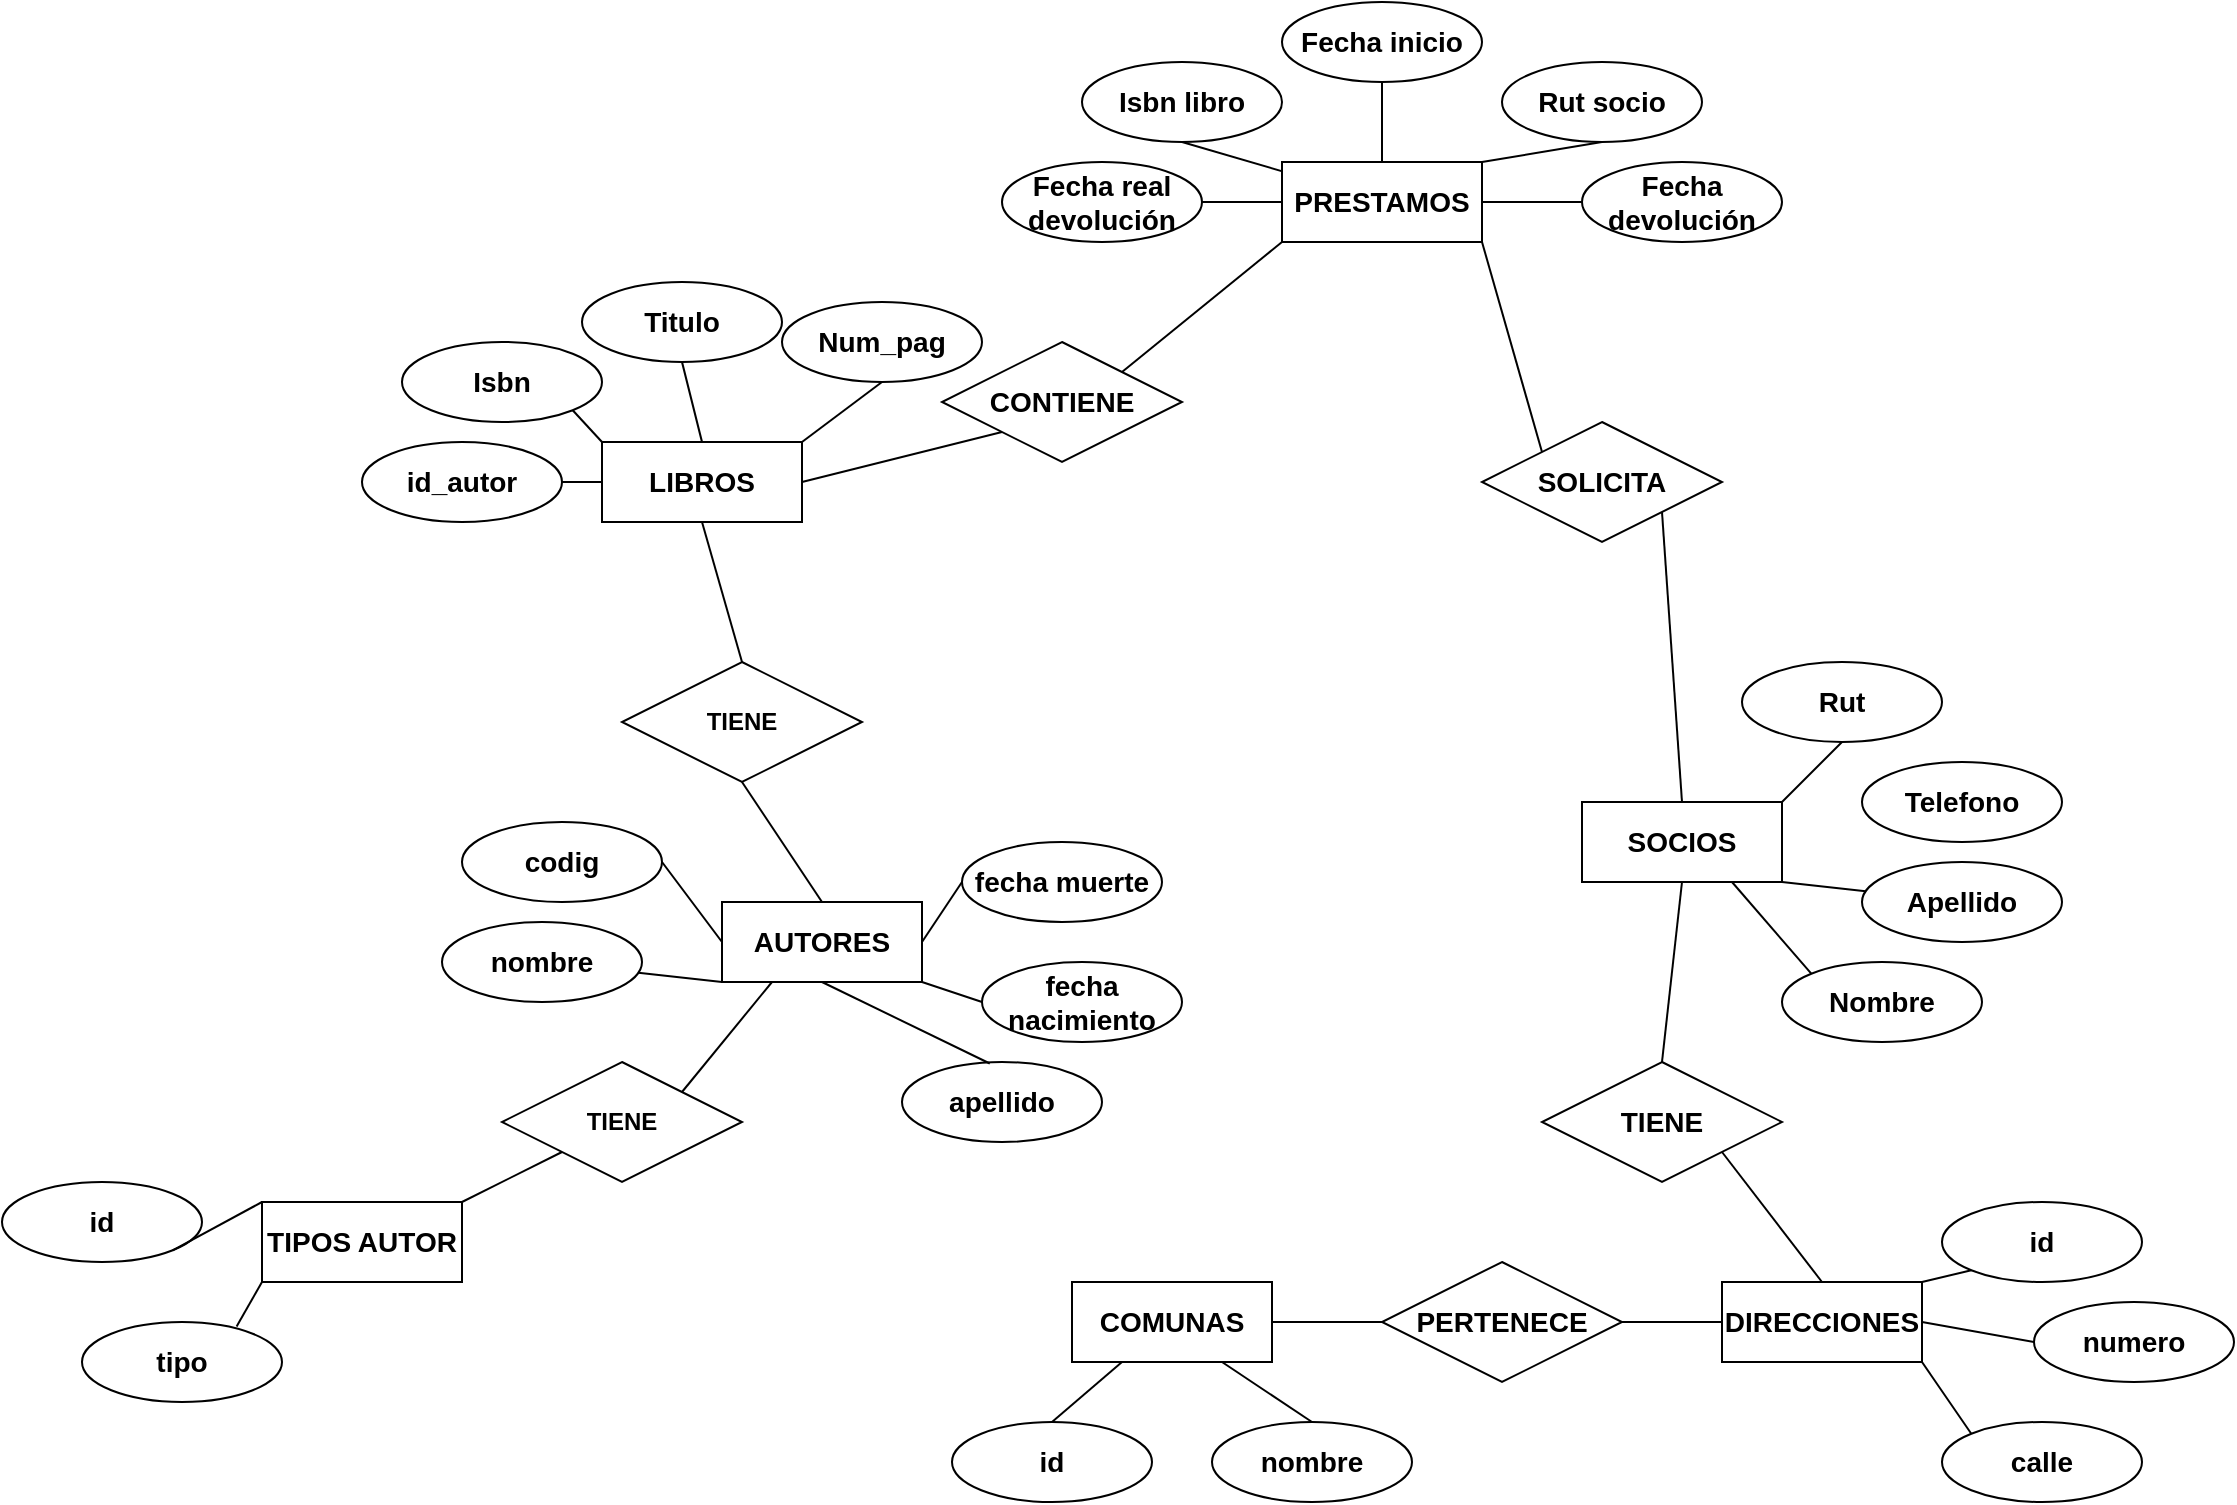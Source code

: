 <mxfile version="16.5.2" type="device" pages="4"><diagram id="qckLxD-lSdSzXY9CmvQV" name="Conceptual"><mxGraphModel dx="1695" dy="1619" grid="1" gridSize="10" guides="1" tooltips="1" connect="1" arrows="1" fold="1" page="1" pageScale="1" pageWidth="827" pageHeight="1169" math="0" shadow="0"><root><mxCell id="0"/><mxCell id="1" parent="0"/><mxCell id="zDBmgtKmJYDKwCEbB8Fg-2" value="Isbn" style="ellipse;whiteSpace=wrap;html=1;align=center;fontSize=14;fontStyle=1" parent="1" vertex="1"><mxGeometry x="-100" y="150" width="100" height="40" as="geometry"/></mxCell><mxCell id="zDBmgtKmJYDKwCEbB8Fg-3" value="LIBROS" style="whiteSpace=wrap;html=1;align=center;fontSize=14;fontStyle=1" parent="1" vertex="1"><mxGeometry y="200" width="100" height="40" as="geometry"/></mxCell><mxCell id="zDBmgtKmJYDKwCEbB8Fg-6" value="Titulo" style="ellipse;whiteSpace=wrap;html=1;align=center;fontSize=14;fontStyle=1" parent="1" vertex="1"><mxGeometry x="-10" y="120" width="100" height="40" as="geometry"/></mxCell><mxCell id="zDBmgtKmJYDKwCEbB8Fg-8" value="Num_pag" style="ellipse;whiteSpace=wrap;html=1;align=center;fontSize=14;fontStyle=1" parent="1" vertex="1"><mxGeometry x="90" y="130" width="100" height="40" as="geometry"/></mxCell><mxCell id="zDBmgtKmJYDKwCEbB8Fg-9" value="id_autor" style="ellipse;whiteSpace=wrap;html=1;align=center;fontSize=14;fontStyle=1" parent="1" vertex="1"><mxGeometry x="-120" y="200" width="100" height="40" as="geometry"/></mxCell><mxCell id="zDBmgtKmJYDKwCEbB8Fg-20" value="" style="endArrow=none;html=1;rounded=0;fontSize=14;strokeColor=default;entryX=1;entryY=0;entryDx=0;entryDy=0;exitX=0.5;exitY=1;exitDx=0;exitDy=0;" parent="1" source="zDBmgtKmJYDKwCEbB8Fg-8" target="zDBmgtKmJYDKwCEbB8Fg-3" edge="1"><mxGeometry relative="1" as="geometry"><mxPoint x="-17.789" y="272.082" as="sourcePoint"/><mxPoint x="10" y="250.0" as="targetPoint"/></mxGeometry></mxCell><mxCell id="zDBmgtKmJYDKwCEbB8Fg-21" value="" style="endArrow=none;html=1;rounded=0;fontSize=14;strokeColor=default;entryX=1;entryY=1;entryDx=0;entryDy=0;exitX=0;exitY=0;exitDx=0;exitDy=0;" parent="1" source="zDBmgtKmJYDKwCEbB8Fg-3" target="zDBmgtKmJYDKwCEbB8Fg-2" edge="1"><mxGeometry relative="1" as="geometry"><mxPoint x="63.9" y="270.76" as="sourcePoint"/><mxPoint x="60" y="250.0" as="targetPoint"/></mxGeometry></mxCell><mxCell id="zDBmgtKmJYDKwCEbB8Fg-22" value="" style="endArrow=none;html=1;rounded=0;fontSize=14;strokeColor=default;entryX=0.5;entryY=1;entryDx=0;entryDy=0;exitX=0.5;exitY=0;exitDx=0;exitDy=0;" parent="1" source="zDBmgtKmJYDKwCEbB8Fg-3" target="zDBmgtKmJYDKwCEbB8Fg-6" edge="1"><mxGeometry relative="1" as="geometry"><mxPoint x="10" y="210" as="sourcePoint"/><mxPoint x="-4.793" y="194.201" as="targetPoint"/></mxGeometry></mxCell><mxCell id="zDBmgtKmJYDKwCEbB8Fg-24" value="SOCIOS" style="whiteSpace=wrap;html=1;align=center;fontSize=14;fontStyle=1" parent="1" vertex="1"><mxGeometry x="490" y="380" width="100" height="40" as="geometry"/></mxCell><mxCell id="zDBmgtKmJYDKwCEbB8Fg-25" value="Rut" style="ellipse;whiteSpace=wrap;html=1;align=center;fontSize=14;fontStyle=1" parent="1" vertex="1"><mxGeometry x="570" y="310" width="100" height="40" as="geometry"/></mxCell><mxCell id="zDBmgtKmJYDKwCEbB8Fg-28" value="Apellido" style="ellipse;whiteSpace=wrap;html=1;align=center;fontSize=14;fontStyle=1" parent="1" vertex="1"><mxGeometry x="630" y="410" width="100" height="40" as="geometry"/></mxCell><mxCell id="zDBmgtKmJYDKwCEbB8Fg-32" value="" style="endArrow=none;html=1;rounded=0;fontSize=14;strokeColor=default;entryX=0.5;entryY=1;entryDx=0;entryDy=0;exitX=1;exitY=0;exitDx=0;exitDy=0;" parent="1" source="zDBmgtKmJYDKwCEbB8Fg-24" target="zDBmgtKmJYDKwCEbB8Fg-25" edge="1"><mxGeometry relative="1" as="geometry"><mxPoint x="440" y="390" as="sourcePoint"/><mxPoint x="425.207" y="374.201" as="targetPoint"/></mxGeometry></mxCell><mxCell id="zDBmgtKmJYDKwCEbB8Fg-33" value="" style="endArrow=none;html=1;rounded=0;fontSize=14;strokeColor=default;entryX=0;entryY=0.5;entryDx=0;entryDy=0;exitX=1;exitY=0.5;exitDx=0;exitDy=0;" parent="1" source="zDBmgtKmJYDKwCEbB8Fg-9" target="zDBmgtKmJYDKwCEbB8Fg-3" edge="1"><mxGeometry relative="1" as="geometry"><mxPoint x="-17.639" y="272.111" as="sourcePoint"/><mxPoint x="10" y="250" as="targetPoint"/></mxGeometry></mxCell><mxCell id="zDBmgtKmJYDKwCEbB8Fg-34" value="Telefono" style="ellipse;whiteSpace=wrap;html=1;align=center;fontSize=14;fontStyle=1" parent="1" vertex="1"><mxGeometry x="630" y="360" width="100" height="40" as="geometry"/></mxCell><mxCell id="zDBmgtKmJYDKwCEbB8Fg-36" value="" style="endArrow=none;html=1;rounded=0;fontSize=14;strokeColor=default;entryX=1;entryY=1;entryDx=0;entryDy=0;" parent="1" source="zDBmgtKmJYDKwCEbB8Fg-28" target="zDBmgtKmJYDKwCEbB8Fg-24" edge="1"><mxGeometry relative="1" as="geometry"><mxPoint x="643.9" y="450.76" as="sourcePoint"/><mxPoint x="600" y="430" as="targetPoint"/></mxGeometry></mxCell><mxCell id="zDBmgtKmJYDKwCEbB8Fg-39" value="Fecha inicio" style="ellipse;whiteSpace=wrap;html=1;align=center;fontSize=14;fontStyle=1" parent="1" vertex="1"><mxGeometry x="340" y="-20" width="100" height="40" as="geometry"/></mxCell><mxCell id="zDBmgtKmJYDKwCEbB8Fg-40" value="Fecha devolución" style="ellipse;whiteSpace=wrap;html=1;align=center;fontSize=14;fontStyle=1" parent="1" vertex="1"><mxGeometry x="490" y="60" width="100" height="40" as="geometry"/></mxCell><mxCell id="zDBmgtKmJYDKwCEbB8Fg-42" value="Fecha real devolución" style="ellipse;whiteSpace=wrap;html=1;align=center;fontSize=14;fontStyle=1" parent="1" vertex="1"><mxGeometry x="200" y="60" width="100" height="40" as="geometry"/></mxCell><mxCell id="zDBmgtKmJYDKwCEbB8Fg-47" value="Isbn libro" style="ellipse;whiteSpace=wrap;html=1;align=center;fontSize=14;fontStyle=1;direction=west;" parent="1" vertex="1"><mxGeometry x="240" y="10" width="100" height="40" as="geometry"/></mxCell><mxCell id="zDBmgtKmJYDKwCEbB8Fg-48" value="Rut socio" style="ellipse;whiteSpace=wrap;html=1;align=center;fontSize=14;fontStyle=1;direction=west;" parent="1" vertex="1"><mxGeometry x="450" y="10" width="100" height="40" as="geometry"/></mxCell><mxCell id="XI5qTpNXlL-MlKhGlP9_-2" value="AUTORES" style="whiteSpace=wrap;html=1;align=center;fontSize=14;fontStyle=1" parent="1" vertex="1"><mxGeometry x="60" y="430" width="100" height="40" as="geometry"/></mxCell><mxCell id="XI5qTpNXlL-MlKhGlP9_-4" value="apellido" style="ellipse;whiteSpace=wrap;html=1;align=center;fontSize=14;fontStyle=1" parent="1" vertex="1"><mxGeometry x="150" y="510" width="100" height="40" as="geometry"/></mxCell><mxCell id="XI5qTpNXlL-MlKhGlP9_-5" value="codig" style="ellipse;whiteSpace=wrap;html=1;align=center;fontSize=14;fontStyle=1" parent="1" vertex="1"><mxGeometry x="-70" y="390" width="100" height="40" as="geometry"/></mxCell><mxCell id="XI5qTpNXlL-MlKhGlP9_-6" value="nombre" style="ellipse;whiteSpace=wrap;html=1;align=center;fontSize=14;fontStyle=1" parent="1" vertex="1"><mxGeometry x="-80" y="440" width="100" height="40" as="geometry"/></mxCell><mxCell id="XI5qTpNXlL-MlKhGlP9_-7" value="" style="endArrow=none;html=1;rounded=0;fontSize=14;strokeColor=default;entryX=0;entryY=1;entryDx=0;entryDy=0;" parent="1" source="XI5qTpNXlL-MlKhGlP9_-6" target="XI5qTpNXlL-MlKhGlP9_-2" edge="1"><mxGeometry relative="1" as="geometry"><mxPoint x="-20" y="500" as="sourcePoint"/><mxPoint x="140" y="500" as="targetPoint"/></mxGeometry></mxCell><mxCell id="XI5qTpNXlL-MlKhGlP9_-8" value="" style="endArrow=none;html=1;rounded=0;fontSize=14;strokeColor=default;entryX=0.5;entryY=1;entryDx=0;entryDy=0;exitX=0.439;exitY=0.019;exitDx=0;exitDy=0;exitPerimeter=0;" parent="1" source="XI5qTpNXlL-MlKhGlP9_-4" target="XI5qTpNXlL-MlKhGlP9_-2" edge="1"><mxGeometry relative="1" as="geometry"><mxPoint x="42.211" y="502.082" as="sourcePoint"/><mxPoint x="70" y="480.0" as="targetPoint"/></mxGeometry></mxCell><mxCell id="XI5qTpNXlL-MlKhGlP9_-11" value="" style="endArrow=none;html=1;rounded=0;fontSize=14;strokeColor=default;entryX=0;entryY=0.5;entryDx=0;entryDy=0;exitX=1;exitY=0.5;exitDx=0;exitDy=0;" parent="1" source="XI5qTpNXlL-MlKhGlP9_-5" target="XI5qTpNXlL-MlKhGlP9_-2" edge="1"><mxGeometry relative="1" as="geometry"><mxPoint x="42.361" y="502.111" as="sourcePoint"/><mxPoint x="70" y="480" as="targetPoint"/></mxGeometry></mxCell><mxCell id="XI5qTpNXlL-MlKhGlP9_-12" value="fecha nacimiento" style="ellipse;whiteSpace=wrap;html=1;align=center;fontSize=14;fontStyle=1" parent="1" vertex="1"><mxGeometry x="190" y="460" width="100" height="40" as="geometry"/></mxCell><mxCell id="XI5qTpNXlL-MlKhGlP9_-13" value="" style="endArrow=none;html=1;rounded=0;fontSize=14;strokeColor=default;entryX=1;entryY=1;entryDx=0;entryDy=0;exitX=0;exitY=0.5;exitDx=0;exitDy=0;" parent="1" source="XI5qTpNXlL-MlKhGlP9_-12" target="XI5qTpNXlL-MlKhGlP9_-2" edge="1"><mxGeometry relative="1" as="geometry"><mxPoint x="162.211" y="502.082" as="sourcePoint"/><mxPoint x="230" y="470" as="targetPoint"/></mxGeometry></mxCell><mxCell id="XI5qTpNXlL-MlKhGlP9_-14" value="fecha muerte" style="ellipse;whiteSpace=wrap;html=1;align=center;fontSize=14;fontStyle=1" parent="1" vertex="1"><mxGeometry x="180" y="400" width="100" height="40" as="geometry"/></mxCell><mxCell id="XI5qTpNXlL-MlKhGlP9_-15" value="" style="endArrow=none;html=1;rounded=0;fontSize=14;strokeColor=default;entryX=1;entryY=0.5;entryDx=0;entryDy=0;exitX=0;exitY=0.5;exitDx=0;exitDy=0;" parent="1" source="XI5qTpNXlL-MlKhGlP9_-14" target="XI5qTpNXlL-MlKhGlP9_-2" edge="1"><mxGeometry relative="1" as="geometry"><mxPoint x="232.211" y="442.082" as="sourcePoint"/><mxPoint x="170" y="430" as="targetPoint"/></mxGeometry></mxCell><mxCell id="XI5qTpNXlL-MlKhGlP9_-21" value="" style="endArrow=none;html=1;rounded=0;fontSize=14;strokeColor=default;entryX=0.5;entryY=1;entryDx=0;entryDy=0;exitX=0.5;exitY=0;exitDx=0;exitDy=0;" parent="1" source="XI5qTpNXlL-MlKhGlP9_-22" target="zDBmgtKmJYDKwCEbB8Fg-3" edge="1"><mxGeometry relative="1" as="geometry"><mxPoint x="40" y="330" as="sourcePoint"/><mxPoint x="10" y="250" as="targetPoint"/></mxGeometry></mxCell><mxCell id="XI5qTpNXlL-MlKhGlP9_-22" value="TIENE" style="shape=rhombus;perimeter=rhombusPerimeter;whiteSpace=wrap;html=1;align=center;fontStyle=1" parent="1" vertex="1"><mxGeometry x="10" y="310" width="120" height="60" as="geometry"/></mxCell><mxCell id="XI5qTpNXlL-MlKhGlP9_-23" value="" style="endArrow=none;html=1;rounded=0;fontSize=14;strokeColor=default;entryX=0.5;entryY=1;entryDx=0;entryDy=0;exitX=0.5;exitY=0;exitDx=0;exitDy=0;" parent="1" source="XI5qTpNXlL-MlKhGlP9_-2" target="XI5qTpNXlL-MlKhGlP9_-22" edge="1"><mxGeometry relative="1" as="geometry"><mxPoint x="30" y="430" as="sourcePoint"/><mxPoint x="40" y="340" as="targetPoint"/></mxGeometry></mxCell><mxCell id="XI5qTpNXlL-MlKhGlP9_-25" value="" style="endArrow=none;html=1;rounded=0;fontSize=14;strokeColor=default;entryX=1;entryY=0.5;entryDx=0;entryDy=0;" parent="1" source="zDBmgtKmJYDKwCEbB8Fg-40" target="XI5qTpNXlL-MlKhGlP9_-35" edge="1"><mxGeometry relative="1" as="geometry"><mxPoint x="510" y="120" as="sourcePoint"/><mxPoint x="450" y="90.0" as="targetPoint"/></mxGeometry></mxCell><mxCell id="XI5qTpNXlL-MlKhGlP9_-27" value="" style="endArrow=none;html=1;rounded=0;fontSize=14;strokeColor=default;entryX=1;entryY=0;entryDx=0;entryDy=0;exitX=0.5;exitY=0;exitDx=0;exitDy=0;startArrow=none;" parent="1" source="XI5qTpNXlL-MlKhGlP9_-35" edge="1"><mxGeometry relative="1" as="geometry"><mxPoint x="528.765" y="65.617" as="sourcePoint"/><mxPoint x="420" y="75.0" as="targetPoint"/></mxGeometry></mxCell><mxCell id="XI5qTpNXlL-MlKhGlP9_-28" value="" style="endArrow=none;html=1;rounded=0;fontSize=14;strokeColor=default;entryX=0.296;entryY=0.201;entryDx=0;entryDy=0;exitX=0.5;exitY=0;exitDx=0;exitDy=0;entryPerimeter=0;" parent="1" source="zDBmgtKmJYDKwCEbB8Fg-47" edge="1"><mxGeometry relative="1" as="geometry"><mxPoint x="450" y="60" as="sourcePoint"/><mxPoint x="365.52" y="72.06" as="targetPoint"/></mxGeometry></mxCell><mxCell id="XI5qTpNXlL-MlKhGlP9_-29" value="" style="endArrow=none;html=1;rounded=0;fontSize=14;strokeColor=default;entryX=0;entryY=0.5;entryDx=0;entryDy=0;exitX=1;exitY=0.5;exitDx=0;exitDy=0;" parent="1" source="zDBmgtKmJYDKwCEbB8Fg-42" target="XI5qTpNXlL-MlKhGlP9_-35" edge="1"><mxGeometry relative="1" as="geometry"><mxPoint x="340" y="60" as="sourcePoint"/><mxPoint x="330" y="90.0" as="targetPoint"/></mxGeometry></mxCell><mxCell id="XI5qTpNXlL-MlKhGlP9_-30" value="" style="endArrow=none;html=1;rounded=0;fontSize=14;strokeColor=default;entryX=0.5;entryY=0;entryDx=0;entryDy=0;exitX=0.5;exitY=1;exitDx=0;exitDy=0;" parent="1" source="zDBmgtKmJYDKwCEbB8Fg-39" target="XI5qTpNXlL-MlKhGlP9_-35" edge="1"><mxGeometry relative="1" as="geometry"><mxPoint x="310" y="90" as="sourcePoint"/><mxPoint x="390" y="60.0" as="targetPoint"/></mxGeometry></mxCell><mxCell id="XI5qTpNXlL-MlKhGlP9_-31" value="SOLICITA" style="shape=rhombus;perimeter=rhombusPerimeter;whiteSpace=wrap;html=1;align=center;fontSize=14;fontStyle=1" parent="1" vertex="1"><mxGeometry x="440" y="190" width="120" height="60" as="geometry"/></mxCell><mxCell id="XI5qTpNXlL-MlKhGlP9_-32" value="" style="endArrow=none;html=1;rounded=0;fontSize=14;strokeColor=default;entryX=1;entryY=1;entryDx=0;entryDy=0;exitX=0.5;exitY=0;exitDx=0;exitDy=0;" parent="1" source="zDBmgtKmJYDKwCEbB8Fg-24" target="XI5qTpNXlL-MlKhGlP9_-31" edge="1"><mxGeometry relative="1" as="geometry"><mxPoint x="700" y="200.0" as="sourcePoint"/><mxPoint x="670" y="170.0" as="targetPoint"/></mxGeometry></mxCell><mxCell id="XI5qTpNXlL-MlKhGlP9_-33" value="" style="endArrow=none;html=1;rounded=0;fontSize=14;strokeColor=default;entryX=1;entryY=1;entryDx=0;entryDy=0;exitX=0;exitY=0;exitDx=0;exitDy=0;" parent="1" source="XI5qTpNXlL-MlKhGlP9_-31" target="XI5qTpNXlL-MlKhGlP9_-35" edge="1"><mxGeometry relative="1" as="geometry"><mxPoint x="650" y="220.0" as="sourcePoint"/><mxPoint x="420" y="105.0" as="targetPoint"/></mxGeometry></mxCell><mxCell id="XI5qTpNXlL-MlKhGlP9_-35" value="PRESTAMOS" style="whiteSpace=wrap;html=1;align=center;fontSize=14;fontStyle=1" parent="1" vertex="1"><mxGeometry x="340" y="60" width="100" height="40" as="geometry"/></mxCell><mxCell id="XI5qTpNXlL-MlKhGlP9_-36" value="" style="endArrow=none;html=1;rounded=0;fontSize=14;strokeColor=default;entryX=1;entryY=0;entryDx=0;entryDy=0;exitX=0.5;exitY=0;exitDx=0;exitDy=0;" parent="1" source="zDBmgtKmJYDKwCEbB8Fg-48" target="XI5qTpNXlL-MlKhGlP9_-35" edge="1"><mxGeometry relative="1" as="geometry"><mxPoint x="500" y="50.0" as="sourcePoint"/><mxPoint x="420" y="75.0" as="targetPoint"/></mxGeometry></mxCell><mxCell id="XI5qTpNXlL-MlKhGlP9_-39" value="CONTIENE" style="shape=rhombus;perimeter=rhombusPerimeter;whiteSpace=wrap;html=1;align=center;fontSize=14;fontStyle=1" parent="1" vertex="1"><mxGeometry x="170" y="150" width="120" height="60" as="geometry"/></mxCell><mxCell id="XI5qTpNXlL-MlKhGlP9_-40" value="" style="endArrow=none;html=1;rounded=0;fontSize=14;strokeColor=default;entryX=1;entryY=0;entryDx=0;entryDy=0;exitX=0;exitY=1;exitDx=0;exitDy=0;" parent="1" source="XI5qTpNXlL-MlKhGlP9_-35" target="XI5qTpNXlL-MlKhGlP9_-39" edge="1"><mxGeometry relative="1" as="geometry"><mxPoint x="375" y="210" as="sourcePoint"/><mxPoint x="405" y="170.0" as="targetPoint"/></mxGeometry></mxCell><mxCell id="XI5qTpNXlL-MlKhGlP9_-41" value="" style="endArrow=none;html=1;rounded=0;fontSize=14;strokeColor=default;entryX=1;entryY=0.5;entryDx=0;entryDy=0;exitX=0;exitY=1;exitDx=0;exitDy=0;" parent="1" source="XI5qTpNXlL-MlKhGlP9_-39" target="zDBmgtKmJYDKwCEbB8Fg-3" edge="1"><mxGeometry relative="1" as="geometry"><mxPoint x="385" y="220.0" as="sourcePoint"/><mxPoint x="125" y="100" as="targetPoint"/></mxGeometry></mxCell><mxCell id="XI5qTpNXlL-MlKhGlP9_-51" value="TIENE" style="shape=rhombus;perimeter=rhombusPerimeter;whiteSpace=wrap;html=1;align=center;fontSize=14;fontStyle=1" parent="1" vertex="1"><mxGeometry x="470" y="510" width="120" height="60" as="geometry"/></mxCell><mxCell id="XI5qTpNXlL-MlKhGlP9_-52" value="" style="endArrow=none;html=1;rounded=0;fontSize=14;strokeColor=default;entryX=1;entryY=1;entryDx=0;entryDy=0;exitX=0.5;exitY=0;exitDx=0;exitDy=0;" parent="1" source="XI5qTpNXlL-MlKhGlP9_-54" target="XI5qTpNXlL-MlKhGlP9_-51" edge="1"><mxGeometry relative="1" as="geometry"><mxPoint x="600" y="730" as="sourcePoint"/><mxPoint x="790" y="520.0" as="targetPoint"/></mxGeometry></mxCell><mxCell id="XI5qTpNXlL-MlKhGlP9_-53" value="" style="endArrow=none;html=1;rounded=0;fontSize=14;strokeColor=default;entryX=0.5;entryY=1;entryDx=0;entryDy=0;exitX=0.5;exitY=0;exitDx=0;exitDy=0;" parent="1" source="XI5qTpNXlL-MlKhGlP9_-51" target="zDBmgtKmJYDKwCEbB8Fg-24" edge="1"><mxGeometry relative="1" as="geometry"><mxPoint x="770" y="570.0" as="sourcePoint"/><mxPoint x="510" y="450" as="targetPoint"/></mxGeometry></mxCell><mxCell id="XI5qTpNXlL-MlKhGlP9_-54" value="DIRECCIONES" style="whiteSpace=wrap;html=1;align=center;fontSize=14;fontStyle=1" parent="1" vertex="1"><mxGeometry x="560" y="620" width="100" height="40" as="geometry"/></mxCell><mxCell id="XI5qTpNXlL-MlKhGlP9_-56" value="" style="endArrow=none;html=1;rounded=0;fontSize=14;strokeColor=default;entryX=0;entryY=0.5;entryDx=0;entryDy=0;exitX=1;exitY=0.5;exitDx=0;exitDy=0;" parent="1" source="XI5qTpNXlL-MlKhGlP9_-54" target="XI5qTpNXlL-MlKhGlP9_-63" edge="1"><mxGeometry relative="1" as="geometry"><mxPoint x="560" y="660" as="sourcePoint"/><mxPoint x="545.355" y="675.858" as="targetPoint"/></mxGeometry></mxCell><mxCell id="XI5qTpNXlL-MlKhGlP9_-57" value="id" style="ellipse;whiteSpace=wrap;html=1;align=center;fontSize=14;fontStyle=1" parent="1" vertex="1"><mxGeometry x="670" y="580" width="100" height="40" as="geometry"/></mxCell><mxCell id="XI5qTpNXlL-MlKhGlP9_-58" value="" style="endArrow=none;html=1;rounded=0;fontSize=14;strokeColor=default;entryX=0;entryY=1;entryDx=0;entryDy=0;exitX=1;exitY=0;exitDx=0;exitDy=0;" parent="1" source="XI5qTpNXlL-MlKhGlP9_-54" target="XI5qTpNXlL-MlKhGlP9_-57" edge="1"><mxGeometry relative="1" as="geometry"><mxPoint x="466.5" y="570" as="sourcePoint"/><mxPoint x="574" y="620" as="targetPoint"/></mxGeometry></mxCell><mxCell id="XI5qTpNXlL-MlKhGlP9_-59" value="PERTENECE" style="shape=rhombus;perimeter=rhombusPerimeter;whiteSpace=wrap;html=1;align=center;fontSize=14;fontStyle=1" parent="1" vertex="1"><mxGeometry x="390" y="610" width="120" height="60" as="geometry"/></mxCell><mxCell id="XI5qTpNXlL-MlKhGlP9_-60" value="" style="endArrow=none;html=1;rounded=0;fontSize=14;strokeColor=default;entryX=0;entryY=0.5;entryDx=0;entryDy=0;exitX=1;exitY=0.5;exitDx=0;exitDy=0;" parent="1" source="XI5qTpNXlL-MlKhGlP9_-62" target="XI5qTpNXlL-MlKhGlP9_-59" edge="1"><mxGeometry relative="1" as="geometry"><mxPoint x="450" y="750" as="sourcePoint"/><mxPoint x="630" y="650.0" as="targetPoint"/></mxGeometry></mxCell><mxCell id="XI5qTpNXlL-MlKhGlP9_-61" value="" style="endArrow=none;html=1;rounded=0;fontSize=14;strokeColor=default;entryX=0;entryY=0.5;entryDx=0;entryDy=0;exitX=1;exitY=0.5;exitDx=0;exitDy=0;" parent="1" source="XI5qTpNXlL-MlKhGlP9_-59" target="XI5qTpNXlL-MlKhGlP9_-54" edge="1"><mxGeometry relative="1" as="geometry"><mxPoint x="850" y="820.0" as="sourcePoint"/><mxPoint x="620" y="670" as="targetPoint"/></mxGeometry></mxCell><mxCell id="XI5qTpNXlL-MlKhGlP9_-62" value="COMUNAS" style="whiteSpace=wrap;html=1;align=center;fontSize=14;fontStyle=1" parent="1" vertex="1"><mxGeometry x="235" y="620" width="100" height="40" as="geometry"/></mxCell><mxCell id="XI5qTpNXlL-MlKhGlP9_-63" value="numero" style="ellipse;whiteSpace=wrap;html=1;align=center;fontSize=14;fontStyle=1" parent="1" vertex="1"><mxGeometry x="716" y="630" width="100" height="40" as="geometry"/></mxCell><mxCell id="XI5qTpNXlL-MlKhGlP9_-64" value="" style="endArrow=none;html=1;rounded=0;fontSize=14;strokeColor=default;entryX=0.5;entryY=0;entryDx=0;entryDy=0;exitX=0.75;exitY=1;exitDx=0;exitDy=0;" parent="1" source="XI5qTpNXlL-MlKhGlP9_-62" target="XI5qTpNXlL-MlKhGlP9_-67" edge="1"><mxGeometry relative="1" as="geometry"><mxPoint x="275" y="750" as="sourcePoint"/><mxPoint x="235.355" y="765.858" as="targetPoint"/></mxGeometry></mxCell><mxCell id="XI5qTpNXlL-MlKhGlP9_-65" value="id" style="ellipse;whiteSpace=wrap;html=1;align=center;fontSize=14;fontStyle=1" parent="1" vertex="1"><mxGeometry x="175" y="690" width="100" height="40" as="geometry"/></mxCell><mxCell id="XI5qTpNXlL-MlKhGlP9_-66" value="" style="endArrow=none;html=1;rounded=0;fontSize=14;strokeColor=default;entryX=0.5;entryY=0;entryDx=0;entryDy=0;exitX=0.25;exitY=1;exitDx=0;exitDy=0;" parent="1" source="XI5qTpNXlL-MlKhGlP9_-62" target="XI5qTpNXlL-MlKhGlP9_-65" edge="1"><mxGeometry relative="1" as="geometry"><mxPoint x="250" y="730" as="sourcePoint"/><mxPoint x="264" y="710" as="targetPoint"/></mxGeometry></mxCell><mxCell id="XI5qTpNXlL-MlKhGlP9_-67" value="nombre" style="ellipse;whiteSpace=wrap;html=1;align=center;fontSize=14;fontStyle=1" parent="1" vertex="1"><mxGeometry x="305" y="690" width="100" height="40" as="geometry"/></mxCell><mxCell id="XI5qTpNXlL-MlKhGlP9_-68" value="Nombre" style="ellipse;whiteSpace=wrap;html=1;align=center;fontSize=14;fontStyle=1" parent="1" vertex="1"><mxGeometry x="590" y="460" width="100" height="40" as="geometry"/></mxCell><mxCell id="XI5qTpNXlL-MlKhGlP9_-69" value="" style="endArrow=none;html=1;rounded=0;fontSize=14;strokeColor=default;entryX=0;entryY=0;entryDx=0;entryDy=0;exitX=0.75;exitY=1;exitDx=0;exitDy=0;" parent="1" source="zDBmgtKmJYDKwCEbB8Fg-24" target="XI5qTpNXlL-MlKhGlP9_-68" edge="1"><mxGeometry relative="1" as="geometry"><mxPoint x="690" y="450" as="sourcePoint"/><mxPoint x="750" y="460" as="targetPoint"/></mxGeometry></mxCell><mxCell id="XI5qTpNXlL-MlKhGlP9_-80" value="" style="endArrow=none;html=1;rounded=0;fontSize=14;strokeColor=default;entryX=0;entryY=1;entryDx=0;entryDy=0;exitX=1;exitY=0;exitDx=0;exitDy=0;" parent="1" source="XI5qTpNXlL-MlKhGlP9_-81" edge="1"><mxGeometry relative="1" as="geometry"><mxPoint x="72.361" y="502.111" as="sourcePoint"/><mxPoint x="-20" y="555" as="targetPoint"/></mxGeometry></mxCell><mxCell id="XI5qTpNXlL-MlKhGlP9_-81" value="TIPOS AUTOR" style="whiteSpace=wrap;html=1;align=center;fontSize=14;fontStyle=1" parent="1" vertex="1"><mxGeometry x="-170" y="580" width="100" height="40" as="geometry"/></mxCell><mxCell id="XI5qTpNXlL-MlKhGlP9_-82" value="id" style="ellipse;whiteSpace=wrap;html=1;align=center;fontSize=14;fontStyle=1" parent="1" vertex="1"><mxGeometry x="-300" y="570" width="100" height="40" as="geometry"/></mxCell><mxCell id="XI5qTpNXlL-MlKhGlP9_-83" value="tipo" style="ellipse;whiteSpace=wrap;html=1;align=center;fontSize=14;fontStyle=1" parent="1" vertex="1"><mxGeometry x="-260" y="640" width="100" height="40" as="geometry"/></mxCell><mxCell id="XI5qTpNXlL-MlKhGlP9_-84" value="" style="endArrow=none;html=1;rounded=0;fontSize=14;strokeColor=default;entryX=0;entryY=1;entryDx=0;entryDy=0;exitX=0.773;exitY=0.057;exitDx=0;exitDy=0;exitPerimeter=0;" parent="1" source="XI5qTpNXlL-MlKhGlP9_-83" target="XI5qTpNXlL-MlKhGlP9_-81" edge="1"><mxGeometry relative="1" as="geometry"><mxPoint x="-60" y="590" as="sourcePoint"/><mxPoint x="-10" y="565" as="targetPoint"/></mxGeometry></mxCell><mxCell id="XI5qTpNXlL-MlKhGlP9_-85" value="" style="endArrow=none;html=1;rounded=0;fontSize=14;strokeColor=default;entryX=0;entryY=0;entryDx=0;entryDy=0;exitX=1;exitY=1;exitDx=0;exitDy=0;" parent="1" source="XI5qTpNXlL-MlKhGlP9_-82" target="XI5qTpNXlL-MlKhGlP9_-81" edge="1"><mxGeometry relative="1" as="geometry"><mxPoint x="-60" y="590" as="sourcePoint"/><mxPoint x="-10" y="565" as="targetPoint"/></mxGeometry></mxCell><mxCell id="XI5qTpNXlL-MlKhGlP9_-86" value="" style="endArrow=none;html=1;rounded=0;fontSize=14;strokeColor=default;entryX=0.25;entryY=1;entryDx=0;entryDy=0;exitX=1;exitY=0;exitDx=0;exitDy=0;" parent="1" source="XI5qTpNXlL-MlKhGlP9_-87" target="XI5qTpNXlL-MlKhGlP9_-2" edge="1"><mxGeometry relative="1" as="geometry"><mxPoint x="-60" y="590" as="sourcePoint"/><mxPoint x="100" y="480" as="targetPoint"/></mxGeometry></mxCell><mxCell id="XI5qTpNXlL-MlKhGlP9_-87" value="TIENE" style="shape=rhombus;perimeter=rhombusPerimeter;whiteSpace=wrap;html=1;align=center;fontStyle=1" parent="1" vertex="1"><mxGeometry x="-50" y="510" width="120" height="60" as="geometry"/></mxCell><mxCell id="Ojj7bSQevKUzKhjF91MP-1" value="calle" style="ellipse;whiteSpace=wrap;html=1;align=center;fontSize=14;fontStyle=1" parent="1" vertex="1"><mxGeometry x="670" y="690" width="100" height="40" as="geometry"/></mxCell><mxCell id="Ojj7bSQevKUzKhjF91MP-2" value="" style="endArrow=none;html=1;rounded=0;fontSize=14;strokeColor=default;entryX=0;entryY=0;entryDx=0;entryDy=0;exitX=1;exitY=1;exitDx=0;exitDy=0;" parent="1" source="XI5qTpNXlL-MlKhGlP9_-54" target="Ojj7bSQevKUzKhjF91MP-1" edge="1"><mxGeometry relative="1" as="geometry"><mxPoint x="670" y="650" as="sourcePoint"/><mxPoint x="726.0" y="660" as="targetPoint"/></mxGeometry></mxCell></root></mxGraphModel></diagram><diagram id="r7DsW4Oxog9BASeO9xNH" name="Logico"><mxGraphModel dx="862" dy="450" grid="1" gridSize="10" guides="1" tooltips="1" connect="1" arrows="1" fold="1" page="1" pageScale="1" pageWidth="827" pageHeight="1169" math="0" shadow="0"><root><mxCell id="6OQql98ax_h1G0Asswtt-0"/><mxCell id="6OQql98ax_h1G0Asswtt-1" parent="6OQql98ax_h1G0Asswtt-0"/><mxCell id="J6l1ygiJA5HfmL_IVkDB-17" value="Libros" style="swimlane;fontStyle=0;childLayout=stackLayout;horizontal=1;startSize=26;horizontalStack=0;resizeParent=1;resizeParentMax=0;resizeLast=0;collapsible=1;marginBottom=0;align=center;fontSize=14;" parent="6OQql98ax_h1G0Asswtt-1" vertex="1"><mxGeometry x="10" y="70" width="160" height="146" as="geometry"/></mxCell><mxCell id="J6l1ygiJA5HfmL_IVkDB-18" value="isbn" style="text;strokeColor=none;fillColor=none;spacingLeft=4;spacingRight=4;overflow=hidden;rotatable=0;points=[[0,0.5],[1,0.5]];portConstraint=eastwest;fontSize=12;" parent="J6l1ygiJA5HfmL_IVkDB-17" vertex="1"><mxGeometry y="26" width="160" height="30" as="geometry"/></mxCell><mxCell id="J6l1ygiJA5HfmL_IVkDB-19" value="autor_id" style="text;strokeColor=none;fillColor=none;spacingLeft=4;spacingRight=4;overflow=hidden;rotatable=0;points=[[0,0.5],[1,0.5]];portConstraint=eastwest;fontSize=12;" parent="J6l1ygiJA5HfmL_IVkDB-17" vertex="1"><mxGeometry y="56" width="160" height="30" as="geometry"/></mxCell><mxCell id="J6l1ygiJA5HfmL_IVkDB-20" value="titulo&#10;&#10;&#10;&#10;&#10;" style="text;strokeColor=none;fillColor=none;spacingLeft=4;spacingRight=4;overflow=hidden;rotatable=0;points=[[0,0.5],[1,0.5]];portConstraint=eastwest;fontSize=12;" parent="J6l1ygiJA5HfmL_IVkDB-17" vertex="1"><mxGeometry y="86" width="160" height="30" as="geometry"/></mxCell><mxCell id="J6l1ygiJA5HfmL_IVkDB-21" value="num_pag" style="text;strokeColor=none;fillColor=none;spacingLeft=4;spacingRight=4;overflow=hidden;rotatable=0;points=[[0,0.5],[1,0.5]];portConstraint=eastwest;fontSize=12;" parent="J6l1ygiJA5HfmL_IVkDB-17" vertex="1"><mxGeometry y="116" width="160" height="30" as="geometry"/></mxCell><mxCell id="J6l1ygiJA5HfmL_IVkDB-26" value="Autores" style="swimlane;fontStyle=0;childLayout=stackLayout;horizontal=1;startSize=26;horizontalStack=0;resizeParent=1;resizeParentMax=0;resizeLast=0;collapsible=1;marginBottom=0;align=center;fontSize=14;" parent="6OQql98ax_h1G0Asswtt-1" vertex="1"><mxGeometry x="10" y="320" width="160" height="206" as="geometry"/></mxCell><mxCell id="J6l1ygiJA5HfmL_IVkDB-27" value="codigo" style="text;strokeColor=none;fillColor=none;spacingLeft=4;spacingRight=4;overflow=hidden;rotatable=0;points=[[0,0.5],[1,0.5]];portConstraint=eastwest;fontSize=12;" parent="J6l1ygiJA5HfmL_IVkDB-26" vertex="1"><mxGeometry y="26" width="160" height="30" as="geometry"/></mxCell><mxCell id="J6l1ygiJA5HfmL_IVkDB-28" value="nombre" style="text;strokeColor=none;fillColor=none;spacingLeft=4;spacingRight=4;overflow=hidden;rotatable=0;points=[[0,0.5],[1,0.5]];portConstraint=eastwest;fontSize=12;" parent="J6l1ygiJA5HfmL_IVkDB-26" vertex="1"><mxGeometry y="56" width="160" height="30" as="geometry"/></mxCell><mxCell id="J6l1ygiJA5HfmL_IVkDB-31" value="apellido" style="text;strokeColor=none;fillColor=none;spacingLeft=4;spacingRight=4;overflow=hidden;rotatable=0;points=[[0,0.5],[1,0.5]];portConstraint=eastwest;fontSize=12;" parent="J6l1ygiJA5HfmL_IVkDB-26" vertex="1"><mxGeometry y="86" width="160" height="30" as="geometry"/></mxCell><mxCell id="J6l1ygiJA5HfmL_IVkDB-29" value="fecha_nacimiento" style="text;strokeColor=none;fillColor=none;spacingLeft=4;spacingRight=4;overflow=hidden;rotatable=0;points=[[0,0.5],[1,0.5]];portConstraint=eastwest;fontSize=12;" parent="J6l1ygiJA5HfmL_IVkDB-26" vertex="1"><mxGeometry y="116" width="160" height="30" as="geometry"/></mxCell><mxCell id="J6l1ygiJA5HfmL_IVkDB-30" value="fecha_muerte" style="text;strokeColor=none;fillColor=none;spacingLeft=4;spacingRight=4;overflow=hidden;rotatable=0;points=[[0,0.5],[1,0.5]];portConstraint=eastwest;fontSize=12;" parent="J6l1ygiJA5HfmL_IVkDB-26" vertex="1"><mxGeometry y="146" width="160" height="30" as="geometry"/></mxCell><mxCell id="J6l1ygiJA5HfmL_IVkDB-32" value="tipo_id" style="text;strokeColor=none;fillColor=none;spacingLeft=4;spacingRight=4;overflow=hidden;rotatable=0;points=[[0,0.5],[1,0.5]];portConstraint=eastwest;fontSize=12;" parent="J6l1ygiJA5HfmL_IVkDB-26" vertex="1"><mxGeometry y="176" width="160" height="30" as="geometry"/></mxCell><mxCell id="J6l1ygiJA5HfmL_IVkDB-33" value="Tipos_autor" style="swimlane;fontStyle=0;childLayout=stackLayout;horizontal=1;startSize=26;horizontalStack=0;resizeParent=1;resizeParentMax=0;resizeLast=0;collapsible=1;marginBottom=0;align=center;fontSize=14;" parent="6OQql98ax_h1G0Asswtt-1" vertex="1"><mxGeometry x="10" y="640" width="160" height="86" as="geometry"><mxRectangle x="10" y="640" width="100" height="26" as="alternateBounds"/></mxGeometry></mxCell><mxCell id="J6l1ygiJA5HfmL_IVkDB-34" value="id" style="text;strokeColor=none;fillColor=none;spacingLeft=4;spacingRight=4;overflow=hidden;rotatable=0;points=[[0,0.5],[1,0.5]];portConstraint=eastwest;fontSize=12;" parent="J6l1ygiJA5HfmL_IVkDB-33" vertex="1"><mxGeometry y="26" width="160" height="30" as="geometry"/></mxCell><mxCell id="J6l1ygiJA5HfmL_IVkDB-35" value="tipo" style="text;strokeColor=none;fillColor=none;spacingLeft=4;spacingRight=4;overflow=hidden;rotatable=0;points=[[0,0.5],[1,0.5]];portConstraint=eastwest;fontSize=12;" parent="J6l1ygiJA5HfmL_IVkDB-33" vertex="1"><mxGeometry y="56" width="160" height="30" as="geometry"/></mxCell><mxCell id="J6l1ygiJA5HfmL_IVkDB-40" value="Prestamos" style="swimlane;fontStyle=0;childLayout=stackLayout;horizontal=1;startSize=26;horizontalStack=0;resizeParent=1;resizeParentMax=0;resizeLast=0;collapsible=1;marginBottom=0;align=center;fontSize=14;" parent="6OQql98ax_h1G0Asswtt-1" vertex="1"><mxGeometry x="380" y="70" width="160" height="206" as="geometry"/></mxCell><mxCell id="cmNiotOpRvV0eNUc0VXa-0" value="id" style="text;strokeColor=none;fillColor=none;spacingLeft=4;spacingRight=4;overflow=hidden;rotatable=0;points=[[0,0.5],[1,0.5]];portConstraint=eastwest;fontSize=12;" parent="J6l1ygiJA5HfmL_IVkDB-40" vertex="1"><mxGeometry y="26" width="160" height="30" as="geometry"/></mxCell><mxCell id="J6l1ygiJA5HfmL_IVkDB-41" value="libro_isbn" style="text;strokeColor=none;fillColor=none;spacingLeft=4;spacingRight=4;overflow=hidden;rotatable=0;points=[[0,0.5],[1,0.5]];portConstraint=eastwest;fontSize=12;" parent="J6l1ygiJA5HfmL_IVkDB-40" vertex="1"><mxGeometry y="56" width="160" height="30" as="geometry"/></mxCell><mxCell id="J6l1ygiJA5HfmL_IVkDB-42" value="socio_rut" style="text;strokeColor=none;fillColor=none;spacingLeft=4;spacingRight=4;overflow=hidden;rotatable=0;points=[[0,0.5],[1,0.5]];portConstraint=eastwest;fontSize=12;" parent="J6l1ygiJA5HfmL_IVkDB-40" vertex="1"><mxGeometry y="86" width="160" height="30" as="geometry"/></mxCell><mxCell id="J6l1ygiJA5HfmL_IVkDB-43" value="fecha_inicio" style="text;strokeColor=none;fillColor=none;spacingLeft=4;spacingRight=4;overflow=hidden;rotatable=0;points=[[0,0.5],[1,0.5]];portConstraint=eastwest;fontSize=12;" parent="J6l1ygiJA5HfmL_IVkDB-40" vertex="1"><mxGeometry y="116" width="160" height="30" as="geometry"/></mxCell><mxCell id="J6l1ygiJA5HfmL_IVkDB-44" value="fecha_devolucion" style="text;strokeColor=none;fillColor=none;spacingLeft=4;spacingRight=4;overflow=hidden;rotatable=0;points=[[0,0.5],[1,0.5]];portConstraint=eastwest;fontSize=12;" parent="J6l1ygiJA5HfmL_IVkDB-40" vertex="1"><mxGeometry y="146" width="160" height="30" as="geometry"/></mxCell><mxCell id="J6l1ygiJA5HfmL_IVkDB-45" value="fecha_real_devolucion" style="text;strokeColor=none;fillColor=none;spacingLeft=4;spacingRight=4;overflow=hidden;rotatable=0;points=[[0,0.5],[1,0.5]];portConstraint=eastwest;fontSize=12;" parent="J6l1ygiJA5HfmL_IVkDB-40" vertex="1"><mxGeometry y="176" width="160" height="30" as="geometry"/></mxCell><mxCell id="J6l1ygiJA5HfmL_IVkDB-46" value="Socios" style="swimlane;fontStyle=0;childLayout=stackLayout;horizontal=1;startSize=26;horizontalStack=0;resizeParent=1;resizeParentMax=0;resizeLast=0;collapsible=1;marginBottom=0;align=center;fontSize=14;" parent="6OQql98ax_h1G0Asswtt-1" vertex="1"><mxGeometry x="750" y="70" width="160" height="176" as="geometry"/></mxCell><mxCell id="J6l1ygiJA5HfmL_IVkDB-47" value="rut" style="text;strokeColor=none;fillColor=none;spacingLeft=4;spacingRight=4;overflow=hidden;rotatable=0;points=[[0,0.5],[1,0.5]];portConstraint=eastwest;fontSize=12;" parent="J6l1ygiJA5HfmL_IVkDB-46" vertex="1"><mxGeometry y="26" width="160" height="30" as="geometry"/></mxCell><mxCell id="J6l1ygiJA5HfmL_IVkDB-48" value="nombre" style="text;strokeColor=none;fillColor=none;spacingLeft=4;spacingRight=4;overflow=hidden;rotatable=0;points=[[0,0.5],[1,0.5]];portConstraint=eastwest;fontSize=12;" parent="J6l1ygiJA5HfmL_IVkDB-46" vertex="1"><mxGeometry y="56" width="160" height="30" as="geometry"/></mxCell><mxCell id="J6l1ygiJA5HfmL_IVkDB-49" value="apellido" style="text;strokeColor=none;fillColor=none;spacingLeft=4;spacingRight=4;overflow=hidden;rotatable=0;points=[[0,0.5],[1,0.5]];portConstraint=eastwest;fontSize=12;" parent="J6l1ygiJA5HfmL_IVkDB-46" vertex="1"><mxGeometry y="86" width="160" height="30" as="geometry"/></mxCell><mxCell id="J6l1ygiJA5HfmL_IVkDB-50" value="telefono" style="text;strokeColor=none;fillColor=none;spacingLeft=4;spacingRight=4;overflow=hidden;rotatable=0;points=[[0,0.5],[1,0.5]];portConstraint=eastwest;fontSize=12;" parent="J6l1ygiJA5HfmL_IVkDB-46" vertex="1"><mxGeometry y="116" width="160" height="30" as="geometry"/></mxCell><mxCell id="J6l1ygiJA5HfmL_IVkDB-51" value="direccion_id" style="text;strokeColor=none;fillColor=none;spacingLeft=4;spacingRight=4;overflow=hidden;rotatable=0;points=[[0,0.5],[1,0.5]];portConstraint=eastwest;fontSize=12;" parent="J6l1ygiJA5HfmL_IVkDB-46" vertex="1"><mxGeometry y="146" width="160" height="30" as="geometry"/></mxCell><mxCell id="J6l1ygiJA5HfmL_IVkDB-58" value="Direcciones" style="swimlane;fontStyle=0;childLayout=stackLayout;horizontal=1;startSize=26;horizontalStack=0;resizeParent=1;resizeParentMax=0;resizeLast=0;collapsible=1;marginBottom=0;align=center;fontSize=14;" parent="6OQql98ax_h1G0Asswtt-1" vertex="1"><mxGeometry x="750" y="380" width="160" height="146" as="geometry"/></mxCell><mxCell id="J6l1ygiJA5HfmL_IVkDB-59" value="id" style="text;strokeColor=none;fillColor=none;spacingLeft=4;spacingRight=4;overflow=hidden;rotatable=0;points=[[0,0.5],[1,0.5]];portConstraint=eastwest;fontSize=12;" parent="J6l1ygiJA5HfmL_IVkDB-58" vertex="1"><mxGeometry y="26" width="160" height="30" as="geometry"/></mxCell><mxCell id="J6l1ygiJA5HfmL_IVkDB-60" value="numero" style="text;strokeColor=none;fillColor=none;spacingLeft=4;spacingRight=4;overflow=hidden;rotatable=0;points=[[0,0.5],[1,0.5]];portConstraint=eastwest;fontSize=12;" parent="J6l1ygiJA5HfmL_IVkDB-58" vertex="1"><mxGeometry y="56" width="160" height="30" as="geometry"/></mxCell><mxCell id="J6l1ygiJA5HfmL_IVkDB-61" value="calle" style="text;strokeColor=none;fillColor=none;spacingLeft=4;spacingRight=4;overflow=hidden;rotatable=0;points=[[0,0.5],[1,0.5]];portConstraint=eastwest;fontSize=12;" parent="J6l1ygiJA5HfmL_IVkDB-58" vertex="1"><mxGeometry y="86" width="160" height="30" as="geometry"/></mxCell><mxCell id="J6l1ygiJA5HfmL_IVkDB-62" value="comuna_id" style="text;strokeColor=none;fillColor=none;spacingLeft=4;spacingRight=4;overflow=hidden;rotatable=0;points=[[0,0.5],[1,0.5]];portConstraint=eastwest;fontSize=12;" parent="J6l1ygiJA5HfmL_IVkDB-58" vertex="1"><mxGeometry y="116" width="160" height="30" as="geometry"/></mxCell><mxCell id="EOH7Xdj7GyORttD66xwQ-0" value="Comunas" style="swimlane;fontStyle=0;childLayout=stackLayout;horizontal=1;startSize=26;horizontalStack=0;resizeParent=1;resizeParentMax=0;resizeLast=0;collapsible=1;marginBottom=0;align=center;fontSize=14;" parent="6OQql98ax_h1G0Asswtt-1" vertex="1"><mxGeometry x="460" y="410" width="160" height="86" as="geometry"/></mxCell><mxCell id="EOH7Xdj7GyORttD66xwQ-1" value="id" style="text;strokeColor=none;fillColor=none;spacingLeft=4;spacingRight=4;overflow=hidden;rotatable=0;points=[[0,0.5],[1,0.5]];portConstraint=eastwest;fontSize=12;" parent="EOH7Xdj7GyORttD66xwQ-0" vertex="1"><mxGeometry y="26" width="160" height="30" as="geometry"/></mxCell><mxCell id="EOH7Xdj7GyORttD66xwQ-2" value="nombre" style="text;strokeColor=none;fillColor=none;spacingLeft=4;spacingRight=4;overflow=hidden;rotatable=0;points=[[0,0.5],[1,0.5]];portConstraint=eastwest;fontSize=12;" parent="EOH7Xdj7GyORttD66xwQ-0" vertex="1"><mxGeometry y="56" width="160" height="30" as="geometry"/></mxCell><mxCell id="CAj7QurNpIbwYYPtXL3C-1" value="" style="endArrow=none;html=1;rounded=0;elbow=vertical;exitX=1;exitY=0.5;exitDx=0;exitDy=0;entryX=0;entryY=0.5;entryDx=0;entryDy=0;" parent="6OQql98ax_h1G0Asswtt-1" source="J6l1ygiJA5HfmL_IVkDB-19" target="J6l1ygiJA5HfmL_IVkDB-41" edge="1"><mxGeometry relative="1" as="geometry"><mxPoint x="340" y="250" as="sourcePoint"/><mxPoint x="500" y="250" as="targetPoint"/></mxGeometry></mxCell><mxCell id="CAj7QurNpIbwYYPtXL3C-2" value="1" style="resizable=0;html=1;align=left;verticalAlign=bottom;fontSize=17;" parent="CAj7QurNpIbwYYPtXL3C-1" connectable="0" vertex="1"><mxGeometry x="-1" relative="1" as="geometry"><mxPoint x="10" as="offset"/></mxGeometry></mxCell><mxCell id="CAj7QurNpIbwYYPtXL3C-3" value="*" style="resizable=0;html=1;align=right;verticalAlign=bottom;fontSize=17;" parent="CAj7QurNpIbwYYPtXL3C-1" connectable="0" vertex="1"><mxGeometry x="1" relative="1" as="geometry"><mxPoint x="-11" as="offset"/></mxGeometry></mxCell><mxCell id="CAj7QurNpIbwYYPtXL3C-4" value="" style="endArrow=none;html=1;rounded=0;elbow=vertical;exitX=1;exitY=0.5;exitDx=0;exitDy=0;entryX=0;entryY=0.5;entryDx=0;entryDy=0;" parent="6OQql98ax_h1G0Asswtt-1" edge="1"><mxGeometry relative="1" as="geometry"><mxPoint x="540" y="142.47" as="sourcePoint"/><mxPoint x="750" y="142.47" as="targetPoint"/></mxGeometry></mxCell><mxCell id="CAj7QurNpIbwYYPtXL3C-5" value="*" style="resizable=0;html=1;align=left;verticalAlign=bottom;fontSize=17;" parent="CAj7QurNpIbwYYPtXL3C-4" connectable="0" vertex="1"><mxGeometry x="-1" relative="1" as="geometry"><mxPoint x="10" as="offset"/></mxGeometry></mxCell><mxCell id="CAj7QurNpIbwYYPtXL3C-6" value="1" style="resizable=0;html=1;align=right;verticalAlign=bottom;fontSize=17;" parent="CAj7QurNpIbwYYPtXL3C-4" connectable="0" vertex="1"><mxGeometry x="1" relative="1" as="geometry"><mxPoint x="-11" as="offset"/></mxGeometry></mxCell><mxCell id="CAj7QurNpIbwYYPtXL3C-7" value="" style="endArrow=none;html=1;rounded=0;elbow=vertical;entryX=0.5;entryY=0;entryDx=0;entryDy=0;fontSize=15;fontStyle=1" parent="6OQql98ax_h1G0Asswtt-1" target="J6l1ygiJA5HfmL_IVkDB-26" edge="1"><mxGeometry relative="1" as="geometry"><mxPoint x="90" y="220" as="sourcePoint"/><mxPoint x="230" y="280" as="targetPoint"/></mxGeometry></mxCell><mxCell id="CAj7QurNpIbwYYPtXL3C-8" value="*" style="resizable=0;html=1;align=left;verticalAlign=bottom;fontSize=20;fontStyle=1" parent="CAj7QurNpIbwYYPtXL3C-7" connectable="0" vertex="1"><mxGeometry x="-1" relative="1" as="geometry"><mxPoint x="10" y="30" as="offset"/></mxGeometry></mxCell><mxCell id="CAj7QurNpIbwYYPtXL3C-9" value="*" style="resizable=0;html=1;align=right;verticalAlign=bottom;fontSize=20;fontStyle=1" parent="CAj7QurNpIbwYYPtXL3C-7" connectable="0" vertex="1"><mxGeometry x="1" relative="1" as="geometry"><mxPoint x="20" as="offset"/></mxGeometry></mxCell><mxCell id="CAj7QurNpIbwYYPtXL3C-10" value="" style="endArrow=none;html=1;rounded=0;elbow=vertical;entryX=0.5;entryY=0;entryDx=0;entryDy=0;fontSize=15;fontStyle=1" parent="6OQql98ax_h1G0Asswtt-1" target="J6l1ygiJA5HfmL_IVkDB-33" edge="1"><mxGeometry relative="1" as="geometry"><mxPoint x="89.47" y="526" as="sourcePoint"/><mxPoint x="89.47" y="626" as="targetPoint"/></mxGeometry></mxCell><mxCell id="CAj7QurNpIbwYYPtXL3C-11" value="*" style="resizable=0;html=1;align=left;verticalAlign=bottom;fontSize=20;fontStyle=1" parent="CAj7QurNpIbwYYPtXL3C-10" connectable="0" vertex="1"><mxGeometry x="-1" relative="1" as="geometry"><mxPoint x="10" y="30" as="offset"/></mxGeometry></mxCell><mxCell id="CAj7QurNpIbwYYPtXL3C-12" value="*" style="resizable=0;html=1;align=right;verticalAlign=bottom;fontSize=20;fontStyle=1" parent="CAj7QurNpIbwYYPtXL3C-10" connectable="0" vertex="1"><mxGeometry x="1" relative="1" as="geometry"><mxPoint x="20" as="offset"/></mxGeometry></mxCell><mxCell id="CAj7QurNpIbwYYPtXL3C-13" value="" style="endArrow=none;html=1;rounded=0;elbow=vertical;fontSize=15;fontStyle=1;entryX=0.5;entryY=0;entryDx=0;entryDy=0;" parent="6OQql98ax_h1G0Asswtt-1" target="J6l1ygiJA5HfmL_IVkDB-58" edge="1"><mxGeometry relative="1" as="geometry"><mxPoint x="827" y="246" as="sourcePoint"/><mxPoint x="828.811" y="380" as="targetPoint"/></mxGeometry></mxCell><mxCell id="CAj7QurNpIbwYYPtXL3C-14" value="*" style="resizable=0;html=1;align=left;verticalAlign=bottom;fontSize=20;fontStyle=1" parent="CAj7QurNpIbwYYPtXL3C-13" connectable="0" vertex="1"><mxGeometry x="-1" relative="1" as="geometry"><mxPoint x="10" y="30" as="offset"/></mxGeometry></mxCell><mxCell id="dlU9Rf9sgInpwwZig_-1-0" value="1" style="resizable=0;html=1;align=left;verticalAlign=bottom;fontSize=20;fontStyle=1" parent="6OQql98ax_h1G0Asswtt-1" connectable="0" vertex="1"><mxGeometry x="840" y="380" as="geometry"/></mxCell><mxCell id="dlU9Rf9sgInpwwZig_-1-1" value="" style="endArrow=none;html=1;rounded=0;elbow=vertical;" parent="6OQql98ax_h1G0Asswtt-1" edge="1"><mxGeometry relative="1" as="geometry"><mxPoint x="620" y="453" as="sourcePoint"/><mxPoint x="750" y="453" as="targetPoint"/></mxGeometry></mxCell><mxCell id="dlU9Rf9sgInpwwZig_-1-2" value="1" style="resizable=0;html=1;align=left;verticalAlign=bottom;fontSize=17;" parent="dlU9Rf9sgInpwwZig_-1-1" connectable="0" vertex="1"><mxGeometry x="-1" relative="1" as="geometry"><mxPoint x="10" as="offset"/></mxGeometry></mxCell><mxCell id="dlU9Rf9sgInpwwZig_-1-3" value="*" style="resizable=0;html=1;align=right;verticalAlign=bottom;fontSize=17;" parent="dlU9Rf9sgInpwwZig_-1-1" connectable="0" vertex="1"><mxGeometry x="1" relative="1" as="geometry"><mxPoint x="-11" as="offset"/></mxGeometry></mxCell></root></mxGraphModel></diagram><diagram name="Fisico" id="wNWhbmRaCInPzOTF34Um"><mxGraphModel dx="862" dy="450" grid="1" gridSize="10" guides="1" tooltips="1" connect="1" arrows="1" fold="1" page="1" pageScale="1" pageWidth="827" pageHeight="1169" math="0" shadow="0"><root><mxCell id="GEQl7PGQDC0N976O_JO6-0"/><mxCell id="GEQl7PGQDC0N976O_JO6-1" parent="GEQl7PGQDC0N976O_JO6-0"/><mxCell id="GEQl7PGQDC0N976O_JO6-2" value="Libros" style="swimlane;fontStyle=0;childLayout=stackLayout;horizontal=1;startSize=26;horizontalStack=0;resizeParent=1;resizeParentMax=0;resizeLast=0;collapsible=1;marginBottom=0;align=center;fontSize=14;" parent="GEQl7PGQDC0N976O_JO6-1" vertex="1"><mxGeometry x="10" y="70" width="160" height="146" as="geometry"/></mxCell><mxCell id="GEQl7PGQDC0N976O_JO6-3" value="isbn: VARCHAR(50) (PK)" style="text;strokeColor=none;fillColor=none;spacingLeft=4;spacingRight=4;overflow=hidden;rotatable=0;points=[[0,0.5],[1,0.5]];portConstraint=eastwest;fontSize=12;" parent="GEQl7PGQDC0N976O_JO6-2" vertex="1"><mxGeometry y="26" width="160" height="30" as="geometry"/></mxCell><mxCell id="GEQl7PGQDC0N976O_JO6-4" value="autor_codigo: INT (FK)" style="text;strokeColor=none;fillColor=none;spacingLeft=4;spacingRight=4;overflow=hidden;rotatable=0;points=[[0,0.5],[1,0.5]];portConstraint=eastwest;fontSize=12;" parent="GEQl7PGQDC0N976O_JO6-2" vertex="1"><mxGeometry y="56" width="160" height="30" as="geometry"/></mxCell><mxCell id="GEQl7PGQDC0N976O_JO6-5" value="titulo: VARCHAR(255)" style="text;strokeColor=none;fillColor=none;spacingLeft=4;spacingRight=4;overflow=hidden;rotatable=0;points=[[0,0.5],[1,0.5]];portConstraint=eastwest;fontSize=12;" parent="GEQl7PGQDC0N976O_JO6-2" vertex="1"><mxGeometry y="86" width="160" height="30" as="geometry"/></mxCell><mxCell id="GEQl7PGQDC0N976O_JO6-6" value="num_pag: INT" style="text;strokeColor=none;fillColor=none;spacingLeft=4;spacingRight=4;overflow=hidden;rotatable=0;points=[[0,0.5],[1,0.5]];portConstraint=eastwest;fontSize=12;" parent="GEQl7PGQDC0N976O_JO6-2" vertex="1"><mxGeometry y="116" width="160" height="30" as="geometry"/></mxCell><mxCell id="GEQl7PGQDC0N976O_JO6-7" value="Autores" style="swimlane;fontStyle=0;childLayout=stackLayout;horizontal=1;startSize=26;horizontalStack=0;resizeParent=1;resizeParentMax=0;resizeLast=0;collapsible=1;marginBottom=0;align=center;fontSize=14;" parent="GEQl7PGQDC0N976O_JO6-1" vertex="1"><mxGeometry x="10" y="320" width="160" height="206" as="geometry"/></mxCell><mxCell id="GEQl7PGQDC0N976O_JO6-8" value="codigo: INT (PK)" style="text;strokeColor=none;fillColor=none;spacingLeft=4;spacingRight=4;overflow=hidden;rotatable=0;points=[[0,0.5],[1,0.5]];portConstraint=eastwest;fontSize=12;" parent="GEQl7PGQDC0N976O_JO6-7" vertex="1"><mxGeometry y="26" width="160" height="30" as="geometry"/></mxCell><mxCell id="GEQl7PGQDC0N976O_JO6-9" value="nombre: VARCHAR(50)" style="text;strokeColor=none;fillColor=none;spacingLeft=4;spacingRight=4;overflow=hidden;rotatable=0;points=[[0,0.5],[1,0.5]];portConstraint=eastwest;fontSize=12;" parent="GEQl7PGQDC0N976O_JO6-7" vertex="1"><mxGeometry y="56" width="160" height="30" as="geometry"/></mxCell><mxCell id="GEQl7PGQDC0N976O_JO6-10" value="apellido: VARCHAR(50)" style="text;strokeColor=none;fillColor=none;spacingLeft=4;spacingRight=4;overflow=hidden;rotatable=0;points=[[0,0.5],[1,0.5]];portConstraint=eastwest;fontSize=12;" parent="GEQl7PGQDC0N976O_JO6-7" vertex="1"><mxGeometry y="86" width="160" height="30" as="geometry"/></mxCell><mxCell id="GEQl7PGQDC0N976O_JO6-11" value="fecha_nacimiento: DATE" style="text;strokeColor=none;fillColor=none;spacingLeft=4;spacingRight=4;overflow=hidden;rotatable=0;points=[[0,0.5],[1,0.5]];portConstraint=eastwest;fontSize=12;" parent="GEQl7PGQDC0N976O_JO6-7" vertex="1"><mxGeometry y="116" width="160" height="30" as="geometry"/></mxCell><mxCell id="GEQl7PGQDC0N976O_JO6-12" value="fecha_muerte: DATE" style="text;strokeColor=none;fillColor=none;spacingLeft=4;spacingRight=4;overflow=hidden;rotatable=0;points=[[0,0.5],[1,0.5]];portConstraint=eastwest;fontSize=12;" parent="GEQl7PGQDC0N976O_JO6-7" vertex="1"><mxGeometry y="146" width="160" height="30" as="geometry"/></mxCell><mxCell id="GEQl7PGQDC0N976O_JO6-13" value="tipo_autor: VARCHAR(50)" style="text;strokeColor=none;fillColor=none;spacingLeft=4;spacingRight=4;overflow=hidden;rotatable=0;points=[[0,0.5],[1,0.5]];portConstraint=eastwest;fontSize=12;" parent="GEQl7PGQDC0N976O_JO6-7" vertex="1"><mxGeometry y="176" width="160" height="30" as="geometry"/></mxCell><mxCell id="GEQl7PGQDC0N976O_JO6-17" value="Prestamos" style="swimlane;fontStyle=0;childLayout=stackLayout;horizontal=1;startSize=26;horizontalStack=0;resizeParent=1;resizeParentMax=0;resizeLast=0;collapsible=1;marginBottom=0;align=center;fontSize=14;" parent="GEQl7PGQDC0N976O_JO6-1" vertex="1"><mxGeometry x="380" y="70" width="180" height="206" as="geometry"/></mxCell><mxCell id="UsNIZ3XBkoojTgLwakF4-0" value="id: INT (PK)" style="text;strokeColor=none;fillColor=none;spacingLeft=4;spacingRight=4;overflow=hidden;rotatable=0;points=[[0,0.5],[1,0.5]];portConstraint=eastwest;fontSize=12;" parent="GEQl7PGQDC0N976O_JO6-17" vertex="1"><mxGeometry y="26" width="180" height="30" as="geometry"/></mxCell><mxCell id="GEQl7PGQDC0N976O_JO6-18" value="libro_isbn: VARCHAR(50) (FK)" style="text;strokeColor=none;fillColor=none;spacingLeft=4;spacingRight=4;overflow=hidden;rotatable=0;points=[[0,0.5],[1,0.5]];portConstraint=eastwest;fontSize=12;" parent="GEQl7PGQDC0N976O_JO6-17" vertex="1"><mxGeometry y="56" width="180" height="30" as="geometry"/></mxCell><mxCell id="saSAjKXlP1o5v2C3Pgn4-0" value="socio_rut: VARCHAR(12) (FK)" style="text;strokeColor=none;fillColor=none;spacingLeft=4;spacingRight=4;overflow=hidden;rotatable=0;points=[[0,0.5],[1,0.5]];portConstraint=eastwest;fontSize=12;" parent="GEQl7PGQDC0N976O_JO6-17" vertex="1"><mxGeometry y="86" width="180" height="30" as="geometry"/></mxCell><mxCell id="GEQl7PGQDC0N976O_JO6-20" value="fecha_inicio: VARCHAR(12)" style="text;strokeColor=none;fillColor=none;spacingLeft=4;spacingRight=4;overflow=hidden;rotatable=0;points=[[0,0.5],[1,0.5]];portConstraint=eastwest;fontSize=12;" parent="GEQl7PGQDC0N976O_JO6-17" vertex="1"><mxGeometry y="116" width="180" height="30" as="geometry"/></mxCell><mxCell id="GEQl7PGQDC0N976O_JO6-21" value="fecha_devolucion: DATE" style="text;strokeColor=none;fillColor=none;spacingLeft=4;spacingRight=4;overflow=hidden;rotatable=0;points=[[0,0.5],[1,0.5]];portConstraint=eastwest;fontSize=12;" parent="GEQl7PGQDC0N976O_JO6-17" vertex="1"><mxGeometry y="146" width="180" height="30" as="geometry"/></mxCell><mxCell id="GEQl7PGQDC0N976O_JO6-22" value="fecha_real_devolucion: DATE" style="text;strokeColor=none;fillColor=none;spacingLeft=4;spacingRight=4;overflow=hidden;rotatable=0;points=[[0,0.5],[1,0.5]];portConstraint=eastwest;fontSize=12;" parent="GEQl7PGQDC0N976O_JO6-17" vertex="1"><mxGeometry y="176" width="180" height="30" as="geometry"/></mxCell><mxCell id="GEQl7PGQDC0N976O_JO6-23" value="Socios" style="swimlane;fontStyle=0;childLayout=stackLayout;horizontal=1;startSize=26;horizontalStack=0;resizeParent=1;resizeParentMax=0;resizeLast=0;collapsible=1;marginBottom=0;align=center;fontSize=14;" parent="GEQl7PGQDC0N976O_JO6-1" vertex="1"><mxGeometry x="750" y="70" width="160" height="176" as="geometry"/></mxCell><mxCell id="GEQl7PGQDC0N976O_JO6-24" value="rut: VARCHAR(12) (PK)" style="text;strokeColor=none;fillColor=none;spacingLeft=4;spacingRight=4;overflow=hidden;rotatable=0;points=[[0,0.5],[1,0.5]];portConstraint=eastwest;fontSize=12;" parent="GEQl7PGQDC0N976O_JO6-23" vertex="1"><mxGeometry y="26" width="160" height="30" as="geometry"/></mxCell><mxCell id="GEQl7PGQDC0N976O_JO6-25" value="nombre: VARCHAR(50)" style="text;strokeColor=none;fillColor=none;spacingLeft=4;spacingRight=4;overflow=hidden;rotatable=0;points=[[0,0.5],[1,0.5]];portConstraint=eastwest;fontSize=12;" parent="GEQl7PGQDC0N976O_JO6-23" vertex="1"><mxGeometry y="56" width="160" height="30" as="geometry"/></mxCell><mxCell id="GEQl7PGQDC0N976O_JO6-26" value="apellido: VARCHAR(50)" style="text;strokeColor=none;fillColor=none;spacingLeft=4;spacingRight=4;overflow=hidden;rotatable=0;points=[[0,0.5],[1,0.5]];portConstraint=eastwest;fontSize=12;" parent="GEQl7PGQDC0N976O_JO6-23" vertex="1"><mxGeometry y="86" width="160" height="30" as="geometry"/></mxCell><mxCell id="GEQl7PGQDC0N976O_JO6-27" value="telefono: VARCHAR(12)" style="text;strokeColor=none;fillColor=none;spacingLeft=4;spacingRight=4;overflow=hidden;rotatable=0;points=[[0,0.5],[1,0.5]];portConstraint=eastwest;fontSize=12;" parent="GEQl7PGQDC0N976O_JO6-23" vertex="1"><mxGeometry y="116" width="160" height="30" as="geometry"/></mxCell><mxCell id="GEQl7PGQDC0N976O_JO6-28" value="direccion_id: INT (FK)" style="text;strokeColor=none;fillColor=none;spacingLeft=4;spacingRight=4;overflow=hidden;rotatable=0;points=[[0,0.5],[1,0.5]];portConstraint=eastwest;fontSize=12;" parent="GEQl7PGQDC0N976O_JO6-23" vertex="1"><mxGeometry y="146" width="160" height="30" as="geometry"/></mxCell><mxCell id="GEQl7PGQDC0N976O_JO6-29" value="Direcciones" style="swimlane;fontStyle=0;childLayout=stackLayout;horizontal=1;startSize=26;horizontalStack=0;resizeParent=1;resizeParentMax=0;resizeLast=0;collapsible=1;marginBottom=0;align=center;fontSize=14;" parent="GEQl7PGQDC0N976O_JO6-1" vertex="1"><mxGeometry x="750" y="380" width="160" height="146" as="geometry"/></mxCell><mxCell id="GEQl7PGQDC0N976O_JO6-30" value="id: INT (PK)" style="text;strokeColor=none;fillColor=none;spacingLeft=4;spacingRight=4;overflow=hidden;rotatable=0;points=[[0,0.5],[1,0.5]];portConstraint=eastwest;fontSize=12;" parent="GEQl7PGQDC0N976O_JO6-29" vertex="1"><mxGeometry y="26" width="160" height="30" as="geometry"/></mxCell><mxCell id="GEQl7PGQDC0N976O_JO6-31" value="numero: INT" style="text;strokeColor=none;fillColor=none;spacingLeft=4;spacingRight=4;overflow=hidden;rotatable=0;points=[[0,0.5],[1,0.5]];portConstraint=eastwest;fontSize=12;" parent="GEQl7PGQDC0N976O_JO6-29" vertex="1"><mxGeometry y="56" width="160" height="30" as="geometry"/></mxCell><mxCell id="GEQl7PGQDC0N976O_JO6-32" value="calle: VARCHAR(50)" style="text;strokeColor=none;fillColor=none;spacingLeft=4;spacingRight=4;overflow=hidden;rotatable=0;points=[[0,0.5],[1,0.5]];portConstraint=eastwest;fontSize=12;" parent="GEQl7PGQDC0N976O_JO6-29" vertex="1"><mxGeometry y="86" width="160" height="30" as="geometry"/></mxCell><mxCell id="GEQl7PGQDC0N976O_JO6-33" value="comuna_id: INT (FK)" style="text;strokeColor=none;fillColor=none;spacingLeft=4;spacingRight=4;overflow=hidden;rotatable=0;points=[[0,0.5],[1,0.5]];portConstraint=eastwest;fontSize=12;" parent="GEQl7PGQDC0N976O_JO6-29" vertex="1"><mxGeometry y="116" width="160" height="30" as="geometry"/></mxCell><mxCell id="GEQl7PGQDC0N976O_JO6-34" value="Comunas" style="swimlane;fontStyle=0;childLayout=stackLayout;horizontal=1;startSize=26;horizontalStack=0;resizeParent=1;resizeParentMax=0;resizeLast=0;collapsible=1;marginBottom=0;align=center;fontSize=14;" parent="GEQl7PGQDC0N976O_JO6-1" vertex="1"><mxGeometry x="460" y="410" width="160" height="86" as="geometry"/></mxCell><mxCell id="GEQl7PGQDC0N976O_JO6-35" value="id: INT (PK)" style="text;strokeColor=none;fillColor=none;spacingLeft=4;spacingRight=4;overflow=hidden;rotatable=0;points=[[0,0.5],[1,0.5]];portConstraint=eastwest;fontSize=12;" parent="GEQl7PGQDC0N976O_JO6-34" vertex="1"><mxGeometry y="26" width="160" height="30" as="geometry"/></mxCell><mxCell id="GEQl7PGQDC0N976O_JO6-36" value="nombre: VARCHAR(50)" style="text;strokeColor=none;fillColor=none;spacingLeft=4;spacingRight=4;overflow=hidden;rotatable=0;points=[[0,0.5],[1,0.5]];portConstraint=eastwest;fontSize=12;" parent="GEQl7PGQDC0N976O_JO6-34" vertex="1"><mxGeometry y="56" width="160" height="30" as="geometry"/></mxCell><mxCell id="GEQl7PGQDC0N976O_JO6-37" value="" style="endArrow=none;html=1;rounded=0;elbow=vertical;exitX=1;exitY=0.5;exitDx=0;exitDy=0;entryX=0;entryY=0.5;entryDx=0;entryDy=0;" parent="GEQl7PGQDC0N976O_JO6-1" source="GEQl7PGQDC0N976O_JO6-4" edge="1"><mxGeometry relative="1" as="geometry"><mxPoint x="340" y="250" as="sourcePoint"/><mxPoint x="380" y="141" as="targetPoint"/></mxGeometry></mxCell><mxCell id="GEQl7PGQDC0N976O_JO6-38" value="1" style="resizable=0;html=1;align=left;verticalAlign=bottom;fontSize=17;" parent="GEQl7PGQDC0N976O_JO6-37" connectable="0" vertex="1"><mxGeometry x="-1" relative="1" as="geometry"><mxPoint x="10" as="offset"/></mxGeometry></mxCell><mxCell id="GEQl7PGQDC0N976O_JO6-39" value="*" style="resizable=0;html=1;align=right;verticalAlign=bottom;fontSize=17;" parent="GEQl7PGQDC0N976O_JO6-37" connectable="0" vertex="1"><mxGeometry x="1" relative="1" as="geometry"><mxPoint x="-11" as="offset"/></mxGeometry></mxCell><mxCell id="GEQl7PGQDC0N976O_JO6-40" value="" style="endArrow=none;html=1;rounded=0;elbow=vertical;entryX=0;entryY=0.5;entryDx=0;entryDy=0;exitX=1;exitY=0.5;exitDx=0;exitDy=0;" parent="GEQl7PGQDC0N976O_JO6-1" edge="1"><mxGeometry relative="1" as="geometry"><mxPoint x="560" y="141" as="sourcePoint"/><mxPoint x="750" y="142.47" as="targetPoint"/></mxGeometry></mxCell><mxCell id="GEQl7PGQDC0N976O_JO6-41" value="*" style="resizable=0;html=1;align=left;verticalAlign=bottom;fontSize=17;" parent="GEQl7PGQDC0N976O_JO6-40" connectable="0" vertex="1"><mxGeometry x="-1" relative="1" as="geometry"><mxPoint x="10" as="offset"/></mxGeometry></mxCell><mxCell id="GEQl7PGQDC0N976O_JO6-42" value="1" style="resizable=0;html=1;align=right;verticalAlign=bottom;fontSize=17;" parent="GEQl7PGQDC0N976O_JO6-40" connectable="0" vertex="1"><mxGeometry x="1" relative="1" as="geometry"><mxPoint x="-11" as="offset"/></mxGeometry></mxCell><mxCell id="GEQl7PGQDC0N976O_JO6-43" value="" style="endArrow=none;html=1;rounded=0;elbow=vertical;entryX=0.5;entryY=0;entryDx=0;entryDy=0;fontSize=15;fontStyle=1" parent="GEQl7PGQDC0N976O_JO6-1" source="GEQl7PGQDC0N976O_JO6-6" target="GEQl7PGQDC0N976O_JO6-7" edge="1"><mxGeometry relative="1" as="geometry"><mxPoint x="90" y="220" as="sourcePoint"/><mxPoint x="230" y="280" as="targetPoint"/></mxGeometry></mxCell><mxCell id="GEQl7PGQDC0N976O_JO6-44" value="*" style="resizable=0;html=1;align=left;verticalAlign=bottom;fontSize=20;fontStyle=1" parent="GEQl7PGQDC0N976O_JO6-43" connectable="0" vertex="1"><mxGeometry x="-1" relative="1" as="geometry"><mxPoint x="10" y="30" as="offset"/></mxGeometry></mxCell><mxCell id="GEQl7PGQDC0N976O_JO6-45" value="*" style="resizable=0;html=1;align=right;verticalAlign=bottom;fontSize=20;fontStyle=1" parent="GEQl7PGQDC0N976O_JO6-43" connectable="0" vertex="1"><mxGeometry x="1" relative="1" as="geometry"><mxPoint x="20" as="offset"/></mxGeometry></mxCell><mxCell id="GEQl7PGQDC0N976O_JO6-49" value="" style="endArrow=none;html=1;rounded=0;elbow=vertical;fontSize=15;fontStyle=1;entryX=0.5;entryY=0;entryDx=0;entryDy=0;exitX=0.481;exitY=0.967;exitDx=0;exitDy=0;exitPerimeter=0;" parent="GEQl7PGQDC0N976O_JO6-1" source="GEQl7PGQDC0N976O_JO6-28" target="GEQl7PGQDC0N976O_JO6-29" edge="1"><mxGeometry relative="1" as="geometry"><mxPoint x="827" y="246" as="sourcePoint"/><mxPoint x="828.811" y="380" as="targetPoint"/></mxGeometry></mxCell><mxCell id="GEQl7PGQDC0N976O_JO6-50" value="*" style="resizable=0;html=1;align=left;verticalAlign=bottom;fontSize=20;fontStyle=1" parent="GEQl7PGQDC0N976O_JO6-49" connectable="0" vertex="1"><mxGeometry x="-1" relative="1" as="geometry"><mxPoint x="10" y="30" as="offset"/></mxGeometry></mxCell><mxCell id="GEQl7PGQDC0N976O_JO6-51" value="1" style="resizable=0;html=1;align=left;verticalAlign=bottom;fontSize=20;fontStyle=1" parent="GEQl7PGQDC0N976O_JO6-1" connectable="0" vertex="1"><mxGeometry x="840" y="380" as="geometry"/></mxCell><mxCell id="GEQl7PGQDC0N976O_JO6-52" value="" style="endArrow=none;html=1;rounded=0;elbow=vertical;" parent="GEQl7PGQDC0N976O_JO6-1" edge="1"><mxGeometry relative="1" as="geometry"><mxPoint x="620" y="453" as="sourcePoint"/><mxPoint x="750" y="453" as="targetPoint"/></mxGeometry></mxCell><mxCell id="GEQl7PGQDC0N976O_JO6-53" value="1" style="resizable=0;html=1;align=left;verticalAlign=bottom;fontSize=17;" parent="GEQl7PGQDC0N976O_JO6-52" connectable="0" vertex="1"><mxGeometry x="-1" relative="1" as="geometry"><mxPoint x="10" as="offset"/></mxGeometry></mxCell><mxCell id="GEQl7PGQDC0N976O_JO6-54" value="*" style="resizable=0;html=1;align=right;verticalAlign=bottom;fontSize=17;" parent="GEQl7PGQDC0N976O_JO6-52" connectable="0" vertex="1"><mxGeometry x="1" relative="1" as="geometry"><mxPoint x="-11" as="offset"/></mxGeometry></mxCell></root></mxGraphModel></diagram><diagram name="FN" id="0Auwit2CqEMF85dHEyvQ"><mxGraphModel dx="2067" dy="643" grid="1" gridSize="10" guides="1" tooltips="1" connect="1" arrows="1" fold="1" page="1" pageScale="1" pageWidth="827" pageHeight="1169" math="0" shadow="0"><root><mxCell id="vkww_Gid-WFzOPl3xr90-0"/><mxCell id="vkww_Gid-WFzOPl3xr90-1" parent="vkww_Gid-WFzOPl3xr90-0"/><mxCell id="vkww_Gid-WFzOPl3xr90-2" value="Libros" style="swimlane;fontStyle=0;childLayout=stackLayout;horizontal=1;startSize=26;horizontalStack=0;resizeParent=1;resizeParentMax=0;resizeLast=0;collapsible=1;marginBottom=0;align=center;fontSize=14;" parent="vkww_Gid-WFzOPl3xr90-1" vertex="1"><mxGeometry x="10" y="70" width="160" height="116" as="geometry"/></mxCell><mxCell id="vkww_Gid-WFzOPl3xr90-3" value="isbn: VARCHAR(50) (PK)" style="text;strokeColor=none;fillColor=none;spacingLeft=4;spacingRight=4;overflow=hidden;rotatable=0;points=[[0,0.5],[1,0.5]];portConstraint=eastwest;fontSize=12;" parent="vkww_Gid-WFzOPl3xr90-2" vertex="1"><mxGeometry y="26" width="160" height="30" as="geometry"/></mxCell><mxCell id="vkww_Gid-WFzOPl3xr90-5" value="titulo: VARCHAR(255)" style="text;strokeColor=none;fillColor=none;spacingLeft=4;spacingRight=4;overflow=hidden;rotatable=0;points=[[0,0.5],[1,0.5]];portConstraint=eastwest;fontSize=12;" parent="vkww_Gid-WFzOPl3xr90-2" vertex="1"><mxGeometry y="56" width="160" height="30" as="geometry"/></mxCell><mxCell id="vkww_Gid-WFzOPl3xr90-6" value="num_pag: INT" style="text;strokeColor=none;fillColor=none;spacingLeft=4;spacingRight=4;overflow=hidden;rotatable=0;points=[[0,0.5],[1,0.5]];portConstraint=eastwest;fontSize=12;" parent="vkww_Gid-WFzOPl3xr90-2" vertex="1"><mxGeometry y="86" width="160" height="30" as="geometry"/></mxCell><mxCell id="vkww_Gid-WFzOPl3xr90-7" value="Autores" style="swimlane;fontStyle=0;childLayout=stackLayout;horizontal=1;startSize=26;horizontalStack=0;resizeParent=1;resizeParentMax=0;resizeLast=0;collapsible=1;marginBottom=0;align=center;fontSize=14;" parent="vkww_Gid-WFzOPl3xr90-1" vertex="1"><mxGeometry x="10.0" y="440" width="160" height="176" as="geometry"/></mxCell><mxCell id="vkww_Gid-WFzOPl3xr90-8" value="codigo: INT (PK)" style="text;strokeColor=none;fillColor=none;spacingLeft=4;spacingRight=4;overflow=hidden;rotatable=0;points=[[0,0.5],[1,0.5]];portConstraint=eastwest;fontSize=12;" parent="vkww_Gid-WFzOPl3xr90-7" vertex="1"><mxGeometry y="26" width="160" height="30" as="geometry"/></mxCell><mxCell id="vkww_Gid-WFzOPl3xr90-9" value="nombre: VARCHAR(50)" style="text;strokeColor=none;fillColor=none;spacingLeft=4;spacingRight=4;overflow=hidden;rotatable=0;points=[[0,0.5],[1,0.5]];portConstraint=eastwest;fontSize=12;" parent="vkww_Gid-WFzOPl3xr90-7" vertex="1"><mxGeometry y="56" width="160" height="30" as="geometry"/></mxCell><mxCell id="vkww_Gid-WFzOPl3xr90-10" value="apellido: VARCHAR(50)" style="text;strokeColor=none;fillColor=none;spacingLeft=4;spacingRight=4;overflow=hidden;rotatable=0;points=[[0,0.5],[1,0.5]];portConstraint=eastwest;fontSize=12;" parent="vkww_Gid-WFzOPl3xr90-7" vertex="1"><mxGeometry y="86" width="160" height="30" as="geometry"/></mxCell><mxCell id="vkww_Gid-WFzOPl3xr90-11" value="fecha_nacimiento: DATE" style="text;strokeColor=none;fillColor=none;spacingLeft=4;spacingRight=4;overflow=hidden;rotatable=0;points=[[0,0.5],[1,0.5]];portConstraint=eastwest;fontSize=12;" parent="vkww_Gid-WFzOPl3xr90-7" vertex="1"><mxGeometry y="116" width="160" height="30" as="geometry"/></mxCell><mxCell id="vkww_Gid-WFzOPl3xr90-12" value="fecha_muerte: DATE NULL" style="text;strokeColor=none;fillColor=none;spacingLeft=4;spacingRight=4;overflow=hidden;rotatable=0;points=[[0,0.5],[1,0.5]];portConstraint=eastwest;fontSize=12;" parent="vkww_Gid-WFzOPl3xr90-7" vertex="1"><mxGeometry y="146" width="160" height="30" as="geometry"/></mxCell><mxCell id="vkww_Gid-WFzOPl3xr90-17" value="Prestamos" style="swimlane;fontStyle=0;childLayout=stackLayout;horizontal=1;startSize=26;horizontalStack=0;resizeParent=1;resizeParentMax=0;resizeLast=0;collapsible=1;marginBottom=0;align=center;fontSize=14;" parent="vkww_Gid-WFzOPl3xr90-1" vertex="1"><mxGeometry x="370" y="70" width="200" height="206" as="geometry"/></mxCell><mxCell id="jyvs_-in1OIhZpLmtIAU-0" value="id: SERIAL (PK)" style="text;strokeColor=none;fillColor=none;spacingLeft=4;spacingRight=4;overflow=hidden;rotatable=0;points=[[0,0.5],[1,0.5]];portConstraint=eastwest;fontSize=12;" parent="vkww_Gid-WFzOPl3xr90-17" vertex="1"><mxGeometry y="26" width="200" height="30" as="geometry"/></mxCell><mxCell id="vkww_Gid-WFzOPl3xr90-18" value="libro_isbn: VARCHAR(50) (FK)" style="text;strokeColor=none;fillColor=none;spacingLeft=4;spacingRight=4;overflow=hidden;rotatable=0;points=[[0,0.5],[1,0.5]];portConstraint=eastwest;fontSize=12;" parent="vkww_Gid-WFzOPl3xr90-17" vertex="1"><mxGeometry y="56" width="200" height="30" as="geometry"/></mxCell><mxCell id="vkww_Gid-WFzOPl3xr90-19" value="socio_rut: VARCHAR(12) (FK)" style="text;strokeColor=none;fillColor=none;spacingLeft=4;spacingRight=4;overflow=hidden;rotatable=0;points=[[0,0.5],[1,0.5]];portConstraint=eastwest;fontSize=12;" parent="vkww_Gid-WFzOPl3xr90-17" vertex="1"><mxGeometry y="86" width="200" height="30" as="geometry"/></mxCell><mxCell id="vkww_Gid-WFzOPl3xr90-20" value="fecha_inicio: VARCHAR(12)" style="text;strokeColor=none;fillColor=none;spacingLeft=4;spacingRight=4;overflow=hidden;rotatable=0;points=[[0,0.5],[1,0.5]];portConstraint=eastwest;fontSize=12;" parent="vkww_Gid-WFzOPl3xr90-17" vertex="1"><mxGeometry y="116" width="200" height="30" as="geometry"/></mxCell><mxCell id="vkww_Gid-WFzOPl3xr90-21" value="fecha_devolucion: DATE" style="text;strokeColor=none;fillColor=none;spacingLeft=4;spacingRight=4;overflow=hidden;rotatable=0;points=[[0,0.5],[1,0.5]];portConstraint=eastwest;fontSize=12;" parent="vkww_Gid-WFzOPl3xr90-17" vertex="1"><mxGeometry y="146" width="200" height="30" as="geometry"/></mxCell><mxCell id="vkww_Gid-WFzOPl3xr90-22" value="fecha_real_devolucion: DATE NULL" style="text;strokeColor=none;fillColor=none;spacingLeft=4;spacingRight=4;overflow=hidden;rotatable=0;points=[[0,0.5],[1,0.5]];portConstraint=eastwest;fontSize=12;" parent="vkww_Gid-WFzOPl3xr90-17" vertex="1"><mxGeometry y="176" width="200" height="30" as="geometry"/></mxCell><mxCell id="vkww_Gid-WFzOPl3xr90-23" value="Socios" style="swimlane;fontStyle=0;childLayout=stackLayout;horizontal=1;startSize=26;horizontalStack=0;resizeParent=1;resizeParentMax=0;resizeLast=0;collapsible=1;marginBottom=0;align=center;fontSize=14;" parent="vkww_Gid-WFzOPl3xr90-1" vertex="1"><mxGeometry x="750" y="70" width="160" height="176" as="geometry"/></mxCell><mxCell id="vkww_Gid-WFzOPl3xr90-24" value="rut: VARCHAR(12) (PK)" style="text;strokeColor=none;fillColor=none;spacingLeft=4;spacingRight=4;overflow=hidden;rotatable=0;points=[[0,0.5],[1,0.5]];portConstraint=eastwest;fontSize=12;" parent="vkww_Gid-WFzOPl3xr90-23" vertex="1"><mxGeometry y="26" width="160" height="30" as="geometry"/></mxCell><mxCell id="vkww_Gid-WFzOPl3xr90-25" value="nombre: VARCHAR(50)" style="text;strokeColor=none;fillColor=none;spacingLeft=4;spacingRight=4;overflow=hidden;rotatable=0;points=[[0,0.5],[1,0.5]];portConstraint=eastwest;fontSize=12;" parent="vkww_Gid-WFzOPl3xr90-23" vertex="1"><mxGeometry y="56" width="160" height="30" as="geometry"/></mxCell><mxCell id="vkww_Gid-WFzOPl3xr90-26" value="apellido: VARCHAR(50)" style="text;strokeColor=none;fillColor=none;spacingLeft=4;spacingRight=4;overflow=hidden;rotatable=0;points=[[0,0.5],[1,0.5]];portConstraint=eastwest;fontSize=12;" parent="vkww_Gid-WFzOPl3xr90-23" vertex="1"><mxGeometry y="86" width="160" height="30" as="geometry"/></mxCell><mxCell id="vkww_Gid-WFzOPl3xr90-27" value="telefono: VARCHAR(12)" style="text;strokeColor=none;fillColor=none;spacingLeft=4;spacingRight=4;overflow=hidden;rotatable=0;points=[[0,0.5],[1,0.5]];portConstraint=eastwest;fontSize=12;" parent="vkww_Gid-WFzOPl3xr90-23" vertex="1"><mxGeometry y="116" width="160" height="30" as="geometry"/></mxCell><mxCell id="vkww_Gid-WFzOPl3xr90-28" value="direccion_id: INT (FK)" style="text;strokeColor=none;fillColor=none;spacingLeft=4;spacingRight=4;overflow=hidden;rotatable=0;points=[[0,0.5],[1,0.5]];portConstraint=eastwest;fontSize=12;" parent="vkww_Gid-WFzOPl3xr90-23" vertex="1"><mxGeometry y="146" width="160" height="30" as="geometry"/></mxCell><mxCell id="vkww_Gid-WFzOPl3xr90-29" value="Direcciones" style="swimlane;fontStyle=0;childLayout=stackLayout;horizontal=1;startSize=26;horizontalStack=0;resizeParent=1;resizeParentMax=0;resizeLast=0;collapsible=1;marginBottom=0;align=center;fontSize=14;" parent="vkww_Gid-WFzOPl3xr90-1" vertex="1"><mxGeometry x="750" y="380" width="160" height="146" as="geometry"/></mxCell><mxCell id="vkww_Gid-WFzOPl3xr90-30" value="id: INT (PK)" style="text;strokeColor=none;fillColor=none;spacingLeft=4;spacingRight=4;overflow=hidden;rotatable=0;points=[[0,0.5],[1,0.5]];portConstraint=eastwest;fontSize=12;" parent="vkww_Gid-WFzOPl3xr90-29" vertex="1"><mxGeometry y="26" width="160" height="30" as="geometry"/></mxCell><mxCell id="vkww_Gid-WFzOPl3xr90-31" value="numero: INT" style="text;strokeColor=none;fillColor=none;spacingLeft=4;spacingRight=4;overflow=hidden;rotatable=0;points=[[0,0.5],[1,0.5]];portConstraint=eastwest;fontSize=12;" parent="vkww_Gid-WFzOPl3xr90-29" vertex="1"><mxGeometry y="56" width="160" height="30" as="geometry"/></mxCell><mxCell id="vkww_Gid-WFzOPl3xr90-32" value="calle: VARCHAR(50)" style="text;strokeColor=none;fillColor=none;spacingLeft=4;spacingRight=4;overflow=hidden;rotatable=0;points=[[0,0.5],[1,0.5]];portConstraint=eastwest;fontSize=12;" parent="vkww_Gid-WFzOPl3xr90-29" vertex="1"><mxGeometry y="86" width="160" height="30" as="geometry"/></mxCell><mxCell id="vkww_Gid-WFzOPl3xr90-33" value="comuna_id: INT (FK)" style="text;strokeColor=none;fillColor=none;spacingLeft=4;spacingRight=4;overflow=hidden;rotatable=0;points=[[0,0.5],[1,0.5]];portConstraint=eastwest;fontSize=12;" parent="vkww_Gid-WFzOPl3xr90-29" vertex="1"><mxGeometry y="116" width="160" height="30" as="geometry"/></mxCell><mxCell id="vkww_Gid-WFzOPl3xr90-34" value="Comunas" style="swimlane;fontStyle=0;childLayout=stackLayout;horizontal=1;startSize=26;horizontalStack=0;resizeParent=1;resizeParentMax=0;resizeLast=0;collapsible=1;marginBottom=0;align=center;fontSize=14;" parent="vkww_Gid-WFzOPl3xr90-1" vertex="1"><mxGeometry x="460" y="410" width="160" height="86" as="geometry"/></mxCell><mxCell id="vkww_Gid-WFzOPl3xr90-35" value="id: INT (PK)" style="text;strokeColor=none;fillColor=none;spacingLeft=4;spacingRight=4;overflow=hidden;rotatable=0;points=[[0,0.5],[1,0.5]];portConstraint=eastwest;fontSize=12;" parent="vkww_Gid-WFzOPl3xr90-34" vertex="1"><mxGeometry y="26" width="160" height="30" as="geometry"/></mxCell><mxCell id="vkww_Gid-WFzOPl3xr90-36" value="nombre: VARCHAR(50)" style="text;strokeColor=none;fillColor=none;spacingLeft=4;spacingRight=4;overflow=hidden;rotatable=0;points=[[0,0.5],[1,0.5]];portConstraint=eastwest;fontSize=12;" parent="vkww_Gid-WFzOPl3xr90-34" vertex="1"><mxGeometry y="56" width="160" height="30" as="geometry"/></mxCell><mxCell id="vkww_Gid-WFzOPl3xr90-37" value="" style="endArrow=none;html=1;rounded=0;elbow=vertical;exitX=1;exitY=0.5;exitDx=0;exitDy=0;entryX=0;entryY=0.5;entryDx=0;entryDy=0;" parent="vkww_Gid-WFzOPl3xr90-1" target="vkww_Gid-WFzOPl3xr90-18" edge="1"><mxGeometry relative="1" as="geometry"><mxPoint x="170" y="141" as="sourcePoint"/><mxPoint x="360" y="140" as="targetPoint"/></mxGeometry></mxCell><mxCell id="vkww_Gid-WFzOPl3xr90-38" value="1" style="resizable=0;html=1;align=left;verticalAlign=bottom;fontSize=17;" parent="vkww_Gid-WFzOPl3xr90-37" connectable="0" vertex="1"><mxGeometry x="-1" relative="1" as="geometry"><mxPoint x="10" as="offset"/></mxGeometry></mxCell><mxCell id="vkww_Gid-WFzOPl3xr90-39" value="*" style="resizable=0;html=1;align=right;verticalAlign=bottom;fontSize=17;" parent="vkww_Gid-WFzOPl3xr90-37" connectable="0" vertex="1"><mxGeometry x="1" relative="1" as="geometry"><mxPoint x="-11" as="offset"/></mxGeometry></mxCell><mxCell id="vkww_Gid-WFzOPl3xr90-40" value="" style="endArrow=none;html=1;rounded=0;elbow=vertical;" parent="vkww_Gid-WFzOPl3xr90-1" edge="1"><mxGeometry relative="1" as="geometry"><mxPoint x="570" y="140" as="sourcePoint"/><mxPoint x="750" y="140" as="targetPoint"/></mxGeometry></mxCell><mxCell id="vkww_Gid-WFzOPl3xr90-41" value="*" style="resizable=0;html=1;align=left;verticalAlign=bottom;fontSize=17;" parent="vkww_Gid-WFzOPl3xr90-40" connectable="0" vertex="1"><mxGeometry x="-1" relative="1" as="geometry"><mxPoint x="10" as="offset"/></mxGeometry></mxCell><mxCell id="vkww_Gid-WFzOPl3xr90-42" value="1" style="resizable=0;html=1;align=right;verticalAlign=bottom;fontSize=17;" parent="vkww_Gid-WFzOPl3xr90-40" connectable="0" vertex="1"><mxGeometry x="1" relative="1" as="geometry"><mxPoint x="-11" as="offset"/></mxGeometry></mxCell><mxCell id="vkww_Gid-WFzOPl3xr90-43" value="" style="endArrow=none;html=1;rounded=0;elbow=vertical;fontSize=15;fontStyle=1" parent="vkww_Gid-WFzOPl3xr90-1" source="vkww_Gid-WFzOPl3xr90-6" edge="1"><mxGeometry relative="1" as="geometry"><mxPoint x="90" y="220" as="sourcePoint"/><mxPoint x="90" y="290" as="targetPoint"/></mxGeometry></mxCell><mxCell id="vkww_Gid-WFzOPl3xr90-44" value="1" style="resizable=0;html=1;align=left;verticalAlign=bottom;fontSize=20;fontStyle=1" parent="vkww_Gid-WFzOPl3xr90-43" connectable="0" vertex="1"><mxGeometry x="-1" relative="1" as="geometry"><mxPoint x="10" y="30" as="offset"/></mxGeometry></mxCell><mxCell id="vkww_Gid-WFzOPl3xr90-45" value="*" style="resizable=0;html=1;align=right;verticalAlign=bottom;fontSize=20;fontStyle=1" parent="vkww_Gid-WFzOPl3xr90-43" connectable="0" vertex="1"><mxGeometry x="1" relative="1" as="geometry"><mxPoint x="20" y="-30" as="offset"/></mxGeometry></mxCell><mxCell id="vkww_Gid-WFzOPl3xr90-49" value="" style="endArrow=none;html=1;rounded=0;elbow=vertical;fontSize=15;fontStyle=1;entryX=0.5;entryY=0;entryDx=0;entryDy=0;exitX=0.481;exitY=0.967;exitDx=0;exitDy=0;exitPerimeter=0;" parent="vkww_Gid-WFzOPl3xr90-1" source="vkww_Gid-WFzOPl3xr90-28" target="vkww_Gid-WFzOPl3xr90-29" edge="1"><mxGeometry relative="1" as="geometry"><mxPoint x="827" y="246" as="sourcePoint"/><mxPoint x="828.811" y="380" as="targetPoint"/></mxGeometry></mxCell><mxCell id="vkww_Gid-WFzOPl3xr90-50" value="*" style="resizable=0;html=1;align=left;verticalAlign=bottom;fontSize=20;fontStyle=1" parent="vkww_Gid-WFzOPl3xr90-49" connectable="0" vertex="1"><mxGeometry x="-1" relative="1" as="geometry"><mxPoint x="10" y="30" as="offset"/></mxGeometry></mxCell><mxCell id="vkww_Gid-WFzOPl3xr90-51" value="1" style="resizable=0;html=1;align=left;verticalAlign=bottom;fontSize=20;fontStyle=1" parent="vkww_Gid-WFzOPl3xr90-1" connectable="0" vertex="1"><mxGeometry x="840" y="380" as="geometry"/></mxCell><mxCell id="vkww_Gid-WFzOPl3xr90-52" value="" style="endArrow=none;html=1;rounded=0;elbow=vertical;" parent="vkww_Gid-WFzOPl3xr90-1" edge="1"><mxGeometry relative="1" as="geometry"><mxPoint x="620" y="453" as="sourcePoint"/><mxPoint x="750" y="453" as="targetPoint"/></mxGeometry></mxCell><mxCell id="vkww_Gid-WFzOPl3xr90-53" value="1" style="resizable=0;html=1;align=left;verticalAlign=bottom;fontSize=17;" parent="vkww_Gid-WFzOPl3xr90-52" connectable="0" vertex="1"><mxGeometry x="-1" relative="1" as="geometry"><mxPoint x="10" as="offset"/></mxGeometry></mxCell><mxCell id="vkww_Gid-WFzOPl3xr90-54" value="*" style="resizable=0;html=1;align=right;verticalAlign=bottom;fontSize=17;" parent="vkww_Gid-WFzOPl3xr90-52" connectable="0" vertex="1"><mxGeometry x="1" relative="1" as="geometry"><mxPoint x="-11" as="offset"/></mxGeometry></mxCell><mxCell id="vkww_Gid-WFzOPl3xr90-55" value="AutoresLibros" style="swimlane;fontStyle=0;childLayout=stackLayout;horizontal=1;startSize=26;horizontalStack=0;resizeParent=1;resizeParentMax=0;resizeLast=0;collapsible=1;marginBottom=0;align=center;fontSize=14;" parent="vkww_Gid-WFzOPl3xr90-1" vertex="1"><mxGeometry x="-10" y="260" width="200" height="116" as="geometry"/></mxCell><mxCell id="vkww_Gid-WFzOPl3xr90-62" value="libro_isbn: VARCHAR(50) (FK)" style="text;strokeColor=none;fillColor=none;spacingLeft=4;spacingRight=4;overflow=hidden;rotatable=0;points=[[0,0.5],[1,0.5]];portConstraint=eastwest;fontSize=12;" parent="vkww_Gid-WFzOPl3xr90-55" vertex="1"><mxGeometry y="26" width="200" height="30" as="geometry"/></mxCell><mxCell id="vkww_Gid-WFzOPl3xr90-56" value="codigo_autor: INT (FK)" style="text;strokeColor=none;fillColor=none;spacingLeft=4;spacingRight=4;overflow=hidden;rotatable=0;points=[[0,0.5],[1,0.5]];portConstraint=eastwest;fontSize=12;" parent="vkww_Gid-WFzOPl3xr90-55" vertex="1"><mxGeometry y="56" width="200" height="30" as="geometry"/></mxCell><mxCell id="vkww_Gid-WFzOPl3xr90-67" value="tipo_autor: VARCHAR(50) CHECK" style="text;strokeColor=none;fillColor=none;spacingLeft=4;spacingRight=4;overflow=hidden;rotatable=0;points=[[0,0.5],[1,0.5]];portConstraint=eastwest;fontSize=12;" parent="vkww_Gid-WFzOPl3xr90-55" vertex="1"><mxGeometry y="86" width="200" height="30" as="geometry"/></mxCell><mxCell id="vkww_Gid-WFzOPl3xr90-63" value="" style="endArrow=none;html=1;rounded=0;elbow=vertical;fontSize=15;fontStyle=1;entryX=0.5;entryY=0;entryDx=0;entryDy=0;exitX=0.501;exitY=1.03;exitDx=0;exitDy=0;exitPerimeter=0;" parent="vkww_Gid-WFzOPl3xr90-1" source="vkww_Gid-WFzOPl3xr90-67" edge="1" target="vkww_Gid-WFzOPl3xr90-7"><mxGeometry relative="1" as="geometry"><mxPoint x="90" y="400" as="sourcePoint"/><mxPoint x="-140" y="361" as="targetPoint"/></mxGeometry></mxCell><mxCell id="vkww_Gid-WFzOPl3xr90-64" value="*" style="resizable=0;html=1;align=left;verticalAlign=bottom;fontSize=20;fontStyle=1" parent="vkww_Gid-WFzOPl3xr90-63" connectable="0" vertex="1"><mxGeometry x="-1" relative="1" as="geometry"><mxPoint x="10" y="27" as="offset"/></mxGeometry></mxCell><mxCell id="vkww_Gid-WFzOPl3xr90-65" value="1" style="resizable=0;html=1;align=right;verticalAlign=bottom;fontSize=20;fontStyle=1" parent="vkww_Gid-WFzOPl3xr90-63" connectable="0" vertex="1"><mxGeometry x="1" relative="1" as="geometry"><mxPoint x="20" as="offset"/></mxGeometry></mxCell></root></mxGraphModel></diagram></mxfile>